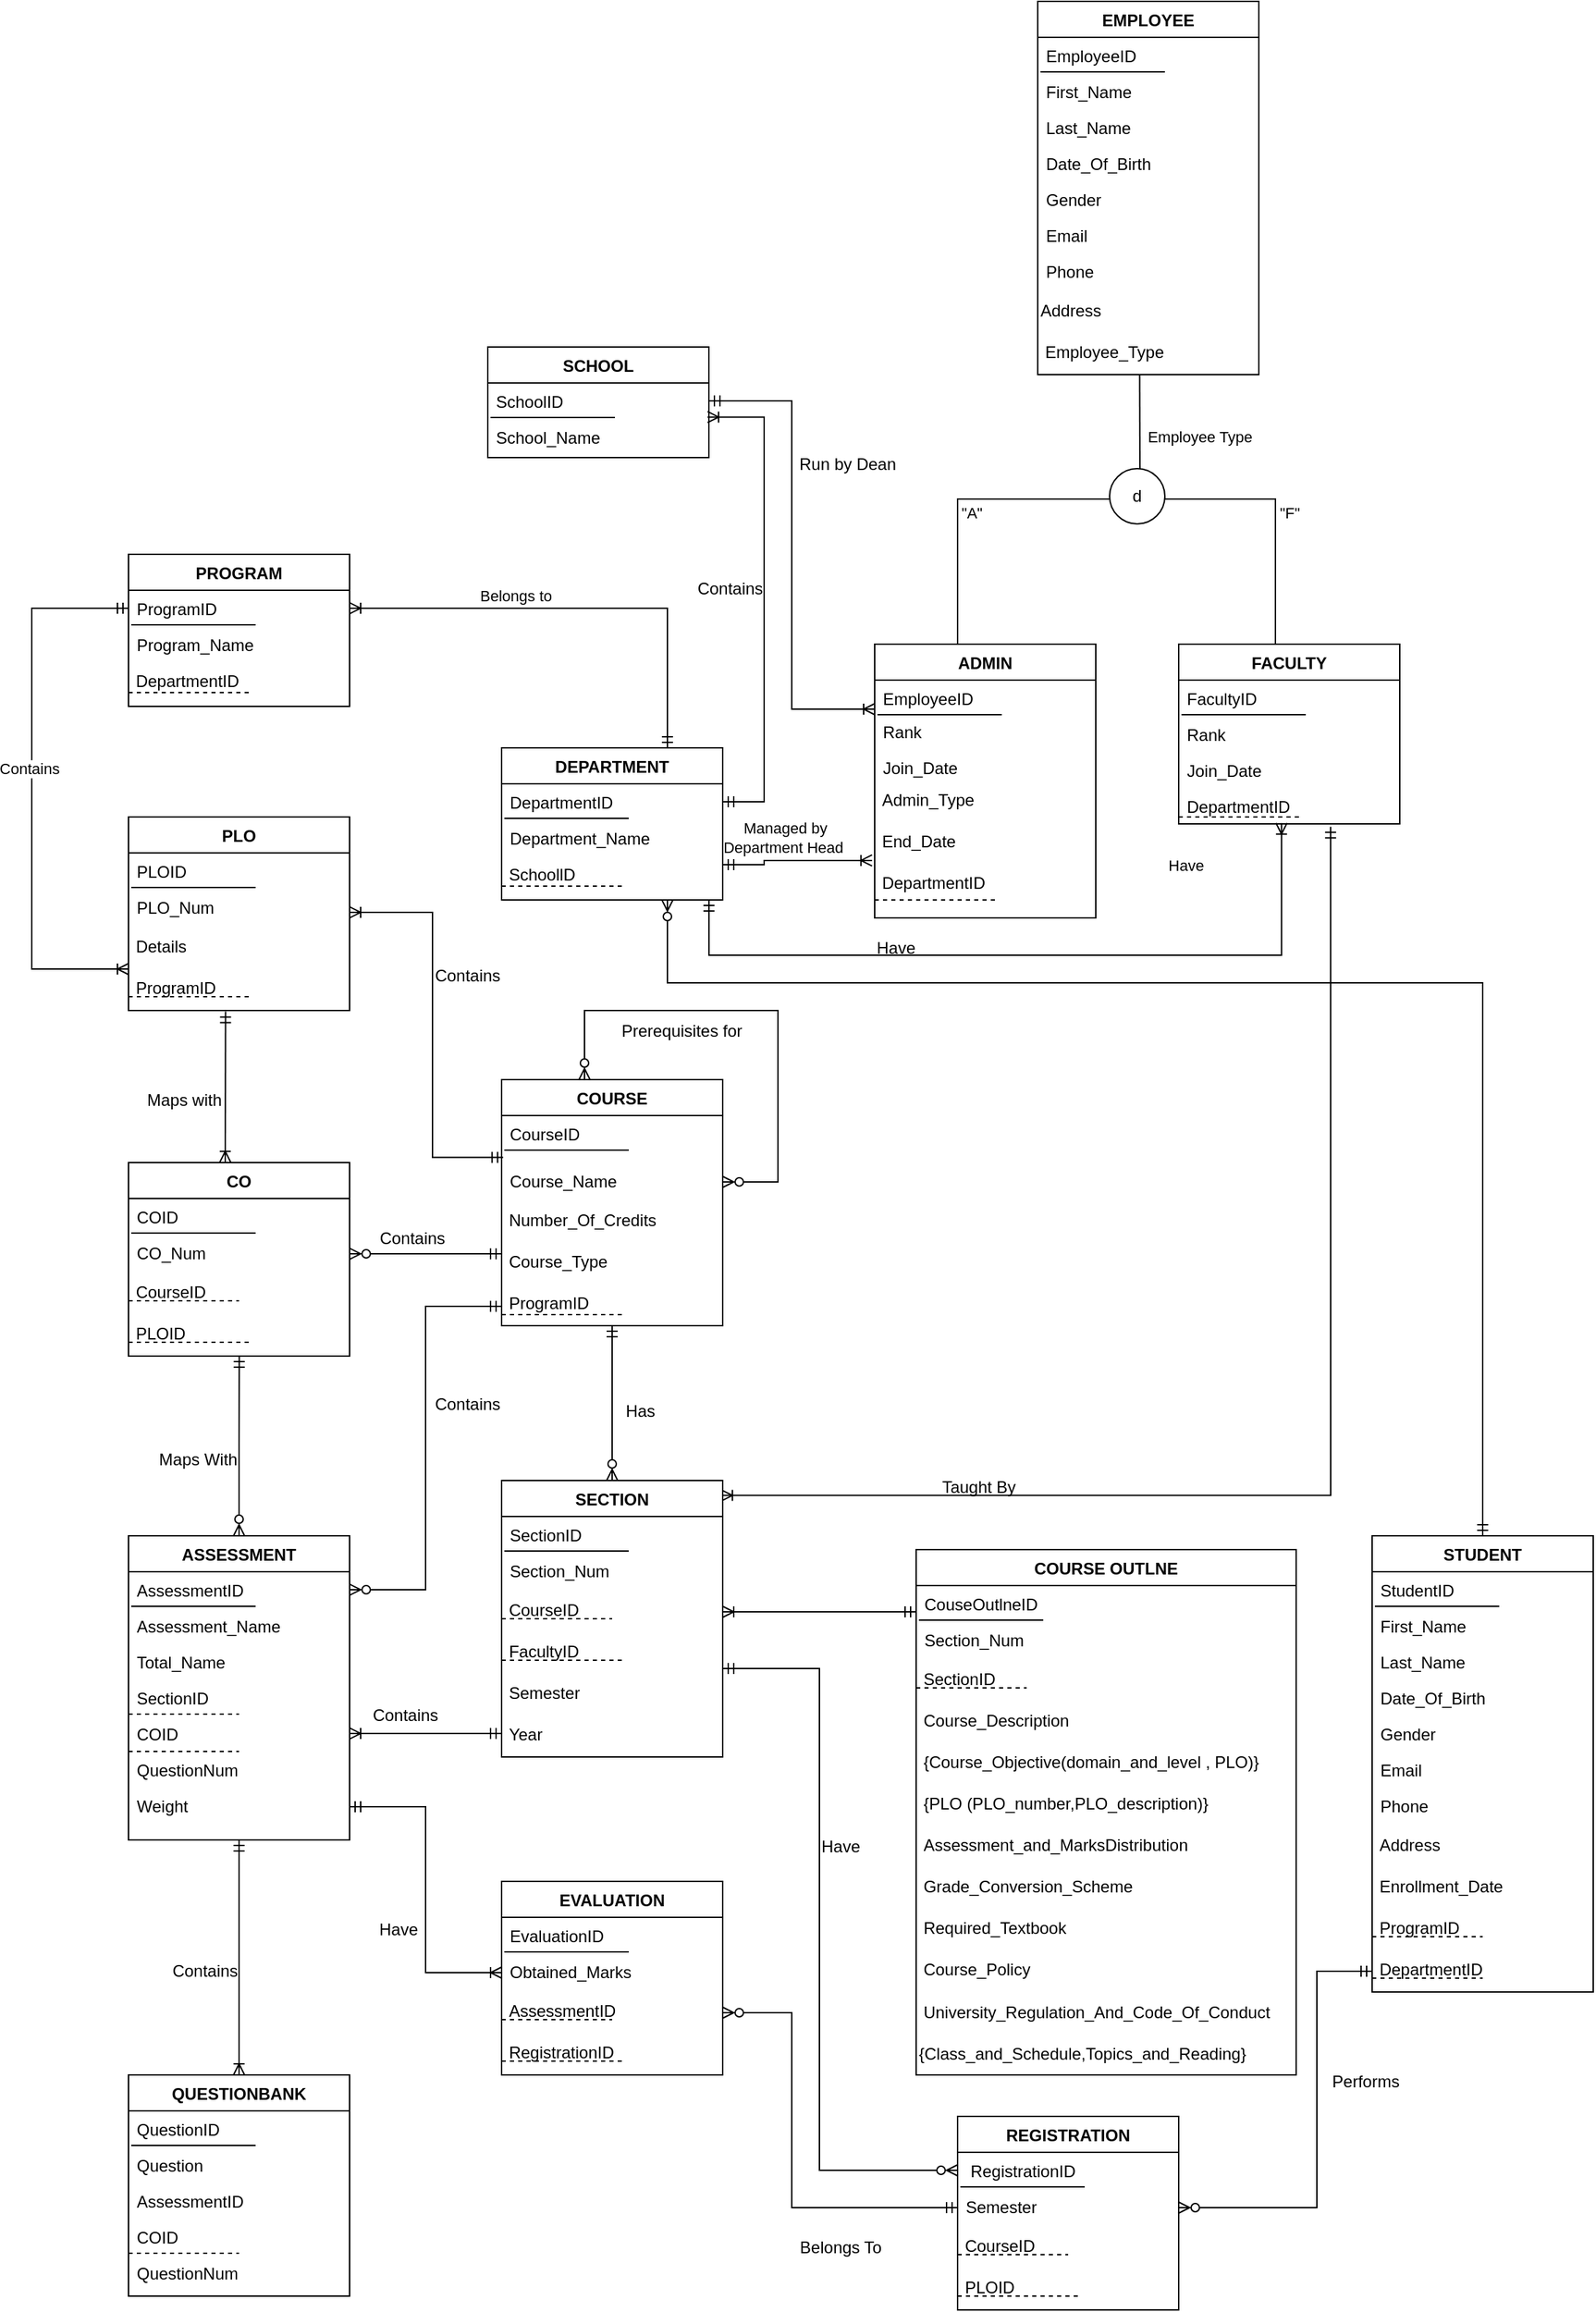 <mxfile version="20.6.0" type="github">
  <diagram id="2zHvBWxBgFCYUnNaGsA4" name="Page-1">
    <mxGraphModel dx="2309" dy="733" grid="1" gridSize="10" guides="1" tooltips="1" connect="1" arrows="1" fold="1" page="1" pageScale="1" pageWidth="850" pageHeight="1100" math="0" shadow="0">
      <root>
        <mxCell id="0" />
        <mxCell id="1" parent="0" />
        <mxCell id="8piM8ojpYTOPc1nWlogf-1" value="EMPLOYEE" style="swimlane;fontStyle=1;align=center;verticalAlign=top;childLayout=stackLayout;horizontal=1;startSize=26;horizontalStack=0;resizeParent=1;resizeLast=0;collapsible=1;marginBottom=0;rounded=0;shadow=0;strokeWidth=1;" parent="1" vertex="1">
          <mxGeometry x="508" y="120" width="160" height="270" as="geometry">
            <mxRectangle x="550" y="140" width="160" height="26" as="alternateBounds" />
          </mxGeometry>
        </mxCell>
        <mxCell id="8piM8ojpYTOPc1nWlogf-2" value="EmployeeID" style="text;align=left;verticalAlign=top;spacingLeft=4;spacingRight=4;overflow=hidden;rotatable=0;points=[[0,0.5],[1,0.5]];portConstraint=eastwest;" parent="8piM8ojpYTOPc1nWlogf-1" vertex="1">
          <mxGeometry y="26" width="160" height="26" as="geometry" />
        </mxCell>
        <mxCell id="8piM8ojpYTOPc1nWlogf-3" value="" style="endArrow=none;html=1;rounded=0;" parent="8piM8ojpYTOPc1nWlogf-1" edge="1">
          <mxGeometry width="50" height="50" relative="1" as="geometry">
            <mxPoint x="2" y="51" as="sourcePoint" />
            <mxPoint x="92" y="51" as="targetPoint" />
          </mxGeometry>
        </mxCell>
        <mxCell id="8piM8ojpYTOPc1nWlogf-4" value="First_Name" style="text;align=left;verticalAlign=top;spacingLeft=4;spacingRight=4;overflow=hidden;rotatable=0;points=[[0,0.5],[1,0.5]];portConstraint=eastwest;rounded=0;shadow=0;html=0;" parent="8piM8ojpYTOPc1nWlogf-1" vertex="1">
          <mxGeometry y="52" width="160" height="26" as="geometry" />
        </mxCell>
        <mxCell id="8piM8ojpYTOPc1nWlogf-5" value="Last_Name" style="text;align=left;verticalAlign=top;spacingLeft=4;spacingRight=4;overflow=hidden;rotatable=0;points=[[0,0.5],[1,0.5]];portConstraint=eastwest;rounded=0;shadow=0;html=0;" parent="8piM8ojpYTOPc1nWlogf-1" vertex="1">
          <mxGeometry y="78" width="160" height="26" as="geometry" />
        </mxCell>
        <mxCell id="8piM8ojpYTOPc1nWlogf-6" value="Date_Of_Birth" style="text;align=left;verticalAlign=top;spacingLeft=4;spacingRight=4;overflow=hidden;rotatable=0;points=[[0,0.5],[1,0.5]];portConstraint=eastwest;rounded=0;shadow=0;html=0;" parent="8piM8ojpYTOPc1nWlogf-1" vertex="1">
          <mxGeometry y="104" width="160" height="26" as="geometry" />
        </mxCell>
        <mxCell id="8piM8ojpYTOPc1nWlogf-7" value="Gender&#xa;" style="text;align=left;verticalAlign=top;spacingLeft=4;spacingRight=4;overflow=hidden;rotatable=0;points=[[0,0.5],[1,0.5]];portConstraint=eastwest;rounded=0;shadow=0;html=0;" parent="8piM8ojpYTOPc1nWlogf-1" vertex="1">
          <mxGeometry y="130" width="160" height="26" as="geometry" />
        </mxCell>
        <mxCell id="8piM8ojpYTOPc1nWlogf-8" value="Email" style="text;align=left;verticalAlign=top;spacingLeft=4;spacingRight=4;overflow=hidden;rotatable=0;points=[[0,0.5],[1,0.5]];portConstraint=eastwest;" parent="8piM8ojpYTOPc1nWlogf-1" vertex="1">
          <mxGeometry y="156" width="160" height="26" as="geometry" />
        </mxCell>
        <mxCell id="8piM8ojpYTOPc1nWlogf-9" value="Phone" style="text;align=left;verticalAlign=top;spacingLeft=4;spacingRight=4;overflow=hidden;rotatable=0;points=[[0,0.5],[1,0.5]];portConstraint=eastwest;" parent="8piM8ojpYTOPc1nWlogf-1" vertex="1">
          <mxGeometry y="182" width="160" height="28" as="geometry" />
        </mxCell>
        <mxCell id="8piM8ojpYTOPc1nWlogf-10" value="Address" style="text;html=1;align=left;verticalAlign=top;resizable=0;points=[];autosize=1;strokeColor=none;fillColor=none;" parent="8piM8ojpYTOPc1nWlogf-1" vertex="1">
          <mxGeometry y="210" width="160" height="30" as="geometry" />
        </mxCell>
        <mxCell id="8piM8ojpYTOPc1nWlogf-11" value="&amp;nbsp;Employee_Type" style="text;html=1;align=left;verticalAlign=top;resizable=0;points=[];autosize=1;strokeColor=none;fillColor=none;" parent="8piM8ojpYTOPc1nWlogf-1" vertex="1">
          <mxGeometry y="240" width="160" height="30" as="geometry" />
        </mxCell>
        <mxCell id="8piM8ojpYTOPc1nWlogf-12" value="" style="endArrow=none;html=1;rounded=0;entryX=0.461;entryY=0.994;entryDx=0;entryDy=0;entryPerimeter=0;" parent="1" target="8piM8ojpYTOPc1nWlogf-11" edge="1">
          <mxGeometry width="50" height="50" relative="1" as="geometry">
            <mxPoint x="582" y="470" as="sourcePoint" />
            <mxPoint x="630" y="410" as="targetPoint" />
          </mxGeometry>
        </mxCell>
        <mxCell id="8piM8ojpYTOPc1nWlogf-13" value="d" style="ellipse;whiteSpace=wrap;html=1;aspect=fixed;" parent="1" vertex="1">
          <mxGeometry x="560" y="458" width="40" height="40" as="geometry" />
        </mxCell>
        <mxCell id="8piM8ojpYTOPc1nWlogf-14" value="" style="endArrow=none;html=1;rounded=0;edgeStyle=orthogonalEdgeStyle;entryX=0;entryY=0.55;entryDx=0;entryDy=0;entryPerimeter=0;" parent="1" target="8piM8ojpYTOPc1nWlogf-13" edge="1">
          <mxGeometry width="50" height="50" relative="1" as="geometry">
            <mxPoint x="450" y="590" as="sourcePoint" />
            <mxPoint x="550" y="480" as="targetPoint" />
            <Array as="points">
              <mxPoint x="450" y="480" />
            </Array>
          </mxGeometry>
        </mxCell>
        <mxCell id="8piM8ojpYTOPc1nWlogf-15" value="ADMIN" style="swimlane;fontStyle=1;align=center;verticalAlign=top;childLayout=stackLayout;horizontal=1;startSize=26;horizontalStack=0;resizeParent=1;resizeLast=0;collapsible=1;marginBottom=0;rounded=0;shadow=0;strokeWidth=1;" parent="1" vertex="1">
          <mxGeometry x="390" y="585" width="160" height="198" as="geometry">
            <mxRectangle x="550" y="140" width="160" height="26" as="alternateBounds" />
          </mxGeometry>
        </mxCell>
        <mxCell id="8piM8ojpYTOPc1nWlogf-16" value="EmployeeID" style="text;align=left;verticalAlign=top;spacingLeft=4;spacingRight=4;overflow=hidden;rotatable=0;points=[[0,0.5],[1,0.5]];portConstraint=eastwest;" parent="8piM8ojpYTOPc1nWlogf-15" vertex="1">
          <mxGeometry y="26" width="160" height="24" as="geometry" />
        </mxCell>
        <mxCell id="8piM8ojpYTOPc1nWlogf-17" value="" style="endArrow=none;html=1;rounded=0;" parent="8piM8ojpYTOPc1nWlogf-15" edge="1">
          <mxGeometry width="50" height="50" relative="1" as="geometry">
            <mxPoint x="2" y="51" as="sourcePoint" />
            <mxPoint x="92" y="51" as="targetPoint" />
          </mxGeometry>
        </mxCell>
        <mxCell id="8piM8ojpYTOPc1nWlogf-18" value="Rank" style="text;align=left;verticalAlign=top;spacingLeft=4;spacingRight=4;overflow=hidden;rotatable=0;points=[[0,0.5],[1,0.5]];portConstraint=eastwest;rounded=0;shadow=0;html=0;" parent="8piM8ojpYTOPc1nWlogf-15" vertex="1">
          <mxGeometry y="50" width="160" height="26" as="geometry" />
        </mxCell>
        <mxCell id="8piM8ojpYTOPc1nWlogf-19" value="Join_Date " style="text;align=left;verticalAlign=top;spacingLeft=4;spacingRight=4;overflow=hidden;rotatable=0;points=[[0,0.5],[1,0.5]];portConstraint=eastwest;rounded=0;shadow=0;html=0;" parent="8piM8ojpYTOPc1nWlogf-15" vertex="1">
          <mxGeometry y="76" width="160" height="22" as="geometry" />
        </mxCell>
        <mxCell id="3x2JDEbz_K17HkqZdjFt-53" value="&amp;nbsp;Admin_Type" style="text;html=1;align=left;verticalAlign=middle;resizable=0;points=[];autosize=1;strokeColor=none;fillColor=none;" vertex="1" parent="8piM8ojpYTOPc1nWlogf-15">
          <mxGeometry y="98" width="160" height="30" as="geometry" />
        </mxCell>
        <mxCell id="3x2JDEbz_K17HkqZdjFt-55" value="&amp;nbsp;End_Date" style="text;html=1;align=left;verticalAlign=middle;resizable=0;points=[];autosize=1;strokeColor=none;fillColor=none;" vertex="1" parent="8piM8ojpYTOPc1nWlogf-15">
          <mxGeometry y="128" width="160" height="30" as="geometry" />
        </mxCell>
        <mxCell id="3x2JDEbz_K17HkqZdjFt-58" value="&amp;nbsp;DepartmentID" style="text;html=1;align=left;verticalAlign=middle;resizable=0;points=[];autosize=1;strokeColor=none;fillColor=none;" vertex="1" parent="8piM8ojpYTOPc1nWlogf-15">
          <mxGeometry y="158" width="160" height="30" as="geometry" />
        </mxCell>
        <mxCell id="3x2JDEbz_K17HkqZdjFt-62" value="" style="endArrow=none;html=1;rounded=0;dashed=1;" edge="1" parent="8piM8ojpYTOPc1nWlogf-15">
          <mxGeometry width="50" height="50" relative="1" as="geometry">
            <mxPoint y="185" as="sourcePoint" />
            <mxPoint x="90" y="185" as="targetPoint" />
          </mxGeometry>
        </mxCell>
        <mxCell id="8piM8ojpYTOPc1nWlogf-20" style="edgeStyle=elbowEdgeStyle;rounded=0;orthogonalLoop=1;jettySize=auto;html=1;startArrow=ERmandOne;startFill=0;endArrow=ERoneToMany;endFill=0;entryX=0.994;entryY=0.054;entryDx=0;entryDy=0;entryPerimeter=0;exitX=0.687;exitY=1.081;exitDx=0;exitDy=0;exitPerimeter=0;" parent="1" source="3x2JDEbz_K17HkqZdjFt-56" target="8piM8ojpYTOPc1nWlogf-90" edge="1">
          <mxGeometry relative="1" as="geometry">
            <mxPoint x="290" y="1220" as="targetPoint" />
            <mxPoint x="720" y="720" as="sourcePoint" />
            <Array as="points">
              <mxPoint x="720" y="1210" />
              <mxPoint x="720" y="1200" />
              <mxPoint x="680" y="850" />
              <mxPoint x="400" y="1310" />
              <mxPoint x="720" y="870" />
            </Array>
          </mxGeometry>
        </mxCell>
        <mxCell id="8piM8ojpYTOPc1nWlogf-21" value="FACULTY" style="swimlane;fontStyle=1;align=center;verticalAlign=top;childLayout=stackLayout;horizontal=1;startSize=26;horizontalStack=0;resizeParent=1;resizeLast=0;collapsible=1;marginBottom=0;rounded=0;shadow=0;strokeWidth=1;" parent="1" vertex="1">
          <mxGeometry x="610" y="585" width="160" height="130" as="geometry">
            <mxRectangle x="550" y="140" width="160" height="26" as="alternateBounds" />
          </mxGeometry>
        </mxCell>
        <mxCell id="8piM8ojpYTOPc1nWlogf-22" value="FacultyID" style="text;align=left;verticalAlign=top;spacingLeft=4;spacingRight=4;overflow=hidden;rotatable=0;points=[[0,0.5],[1,0.5]];portConstraint=eastwest;" parent="8piM8ojpYTOPc1nWlogf-21" vertex="1">
          <mxGeometry y="26" width="160" height="26" as="geometry" />
        </mxCell>
        <mxCell id="8piM8ojpYTOPc1nWlogf-23" value="" style="endArrow=none;html=1;rounded=0;" parent="8piM8ojpYTOPc1nWlogf-21" edge="1">
          <mxGeometry width="50" height="50" relative="1" as="geometry">
            <mxPoint x="2" y="51" as="sourcePoint" />
            <mxPoint x="92" y="51" as="targetPoint" />
          </mxGeometry>
        </mxCell>
        <mxCell id="8piM8ojpYTOPc1nWlogf-24" value="Rank" style="text;align=left;verticalAlign=top;spacingLeft=4;spacingRight=4;overflow=hidden;rotatable=0;points=[[0,0.5],[1,0.5]];portConstraint=eastwest;rounded=0;shadow=0;html=0;" parent="8piM8ojpYTOPc1nWlogf-21" vertex="1">
          <mxGeometry y="52" width="160" height="26" as="geometry" />
        </mxCell>
        <mxCell id="8piM8ojpYTOPc1nWlogf-25" value="Join_Date " style="text;align=left;verticalAlign=top;spacingLeft=4;spacingRight=4;overflow=hidden;rotatable=0;points=[[0,0.5],[1,0.5]];portConstraint=eastwest;rounded=0;shadow=0;html=0;" parent="8piM8ojpYTOPc1nWlogf-21" vertex="1">
          <mxGeometry y="78" width="160" height="26" as="geometry" />
        </mxCell>
        <mxCell id="3x2JDEbz_K17HkqZdjFt-56" value="DepartmentID" style="text;align=left;verticalAlign=top;spacingLeft=4;spacingRight=4;overflow=hidden;rotatable=0;points=[[0,0.5],[1,0.5]];portConstraint=eastwest;rounded=0;shadow=0;html=0;" vertex="1" parent="8piM8ojpYTOPc1nWlogf-21">
          <mxGeometry y="104" width="160" height="26" as="geometry" />
        </mxCell>
        <mxCell id="3x2JDEbz_K17HkqZdjFt-65" value="" style="endArrow=none;html=1;rounded=0;dashed=1;" edge="1" parent="8piM8ojpYTOPc1nWlogf-21">
          <mxGeometry width="50" height="50" relative="1" as="geometry">
            <mxPoint y="125" as="sourcePoint" />
            <mxPoint x="90" y="125" as="targetPoint" />
          </mxGeometry>
        </mxCell>
        <mxCell id="8piM8ojpYTOPc1nWlogf-26" value="" style="endArrow=none;html=1;rounded=0;edgeStyle=orthogonalEdgeStyle;entryX=1;entryY=0.5;entryDx=0;entryDy=0;" parent="1" target="8piM8ojpYTOPc1nWlogf-13" edge="1">
          <mxGeometry width="50" height="50" relative="1" as="geometry">
            <mxPoint x="680" y="585" as="sourcePoint" />
            <mxPoint x="790" y="475" as="targetPoint" />
            <Array as="points">
              <mxPoint x="680" y="480" />
              <mxPoint x="600" y="480" />
            </Array>
          </mxGeometry>
        </mxCell>
        <mxCell id="8piM8ojpYTOPc1nWlogf-27" value="SCHOOL" style="swimlane;fontStyle=1;align=center;verticalAlign=top;childLayout=stackLayout;horizontal=1;startSize=26;horizontalStack=0;resizeParent=1;resizeLast=0;collapsible=1;marginBottom=0;rounded=0;shadow=0;strokeWidth=1;" parent="1" vertex="1">
          <mxGeometry x="110" y="370" width="160" height="80" as="geometry">
            <mxRectangle x="550" y="140" width="160" height="26" as="alternateBounds" />
          </mxGeometry>
        </mxCell>
        <mxCell id="8piM8ojpYTOPc1nWlogf-28" value="SchoolID" style="text;align=left;verticalAlign=top;spacingLeft=4;spacingRight=4;overflow=hidden;rotatable=0;points=[[0,0.5],[1,0.5]];portConstraint=eastwest;" parent="8piM8ojpYTOPc1nWlogf-27" vertex="1">
          <mxGeometry y="26" width="160" height="26" as="geometry" />
        </mxCell>
        <mxCell id="8piM8ojpYTOPc1nWlogf-29" value="" style="endArrow=none;html=1;rounded=0;" parent="8piM8ojpYTOPc1nWlogf-27" edge="1">
          <mxGeometry width="50" height="50" relative="1" as="geometry">
            <mxPoint x="2" y="51" as="sourcePoint" />
            <mxPoint x="92" y="51" as="targetPoint" />
          </mxGeometry>
        </mxCell>
        <mxCell id="8piM8ojpYTOPc1nWlogf-30" value="School_Name" style="text;align=left;verticalAlign=top;spacingLeft=4;spacingRight=4;overflow=hidden;rotatable=0;points=[[0,0.5],[1,0.5]];portConstraint=eastwest;rounded=0;shadow=0;html=0;" parent="8piM8ojpYTOPc1nWlogf-27" vertex="1">
          <mxGeometry y="52" width="160" height="26" as="geometry" />
        </mxCell>
        <mxCell id="8piM8ojpYTOPc1nWlogf-31" value="" style="endArrow=ERoneToMany;html=1;rounded=0;edgeStyle=elbowEdgeStyle;exitX=1;exitY=0.5;exitDx=0;exitDy=0;startArrow=ERmandOne;startFill=0;endFill=0;" parent="1" source="8piM8ojpYTOPc1nWlogf-28" edge="1">
          <mxGeometry width="50" height="50" relative="1" as="geometry">
            <mxPoint x="390" y="470" as="sourcePoint" />
            <mxPoint x="390" y="632" as="targetPoint" />
          </mxGeometry>
        </mxCell>
        <mxCell id="8piM8ojpYTOPc1nWlogf-32" value="Run by Dean" style="text;html=1;align=center;verticalAlign=middle;resizable=0;points=[];autosize=1;strokeColor=none;fillColor=none;" parent="1" vertex="1">
          <mxGeometry x="325" y="440" width="90" height="30" as="geometry" />
        </mxCell>
        <mxCell id="8piM8ojpYTOPc1nWlogf-33" value="" style="edgeStyle=elbowEdgeStyle;rounded=0;orthogonalLoop=1;jettySize=auto;html=1;startArrow=ERzeroToMany;startFill=0;endArrow=ERmandOne;endFill=0;elbow=vertical;exitX=0.75;exitY=1;exitDx=0;exitDy=0;" parent="1" source="8piM8ojpYTOPc1nWlogf-34" target="8piM8ojpYTOPc1nWlogf-128" edge="1">
          <mxGeometry relative="1" as="geometry">
            <mxPoint x="210" y="800" as="sourcePoint" />
            <Array as="points">
              <mxPoint x="660" y="830" />
            </Array>
          </mxGeometry>
        </mxCell>
        <mxCell id="8piM8ojpYTOPc1nWlogf-34" value="DEPARTMENT" style="swimlane;fontStyle=1;align=center;verticalAlign=top;childLayout=stackLayout;horizontal=1;startSize=26;horizontalStack=0;resizeParent=1;resizeLast=0;collapsible=1;marginBottom=0;rounded=0;shadow=0;strokeWidth=1;" parent="1" vertex="1">
          <mxGeometry x="120" y="660" width="160" height="110" as="geometry">
            <mxRectangle x="550" y="140" width="160" height="26" as="alternateBounds" />
          </mxGeometry>
        </mxCell>
        <mxCell id="8piM8ojpYTOPc1nWlogf-35" value="DepartmentID" style="text;align=left;verticalAlign=top;spacingLeft=4;spacingRight=4;overflow=hidden;rotatable=0;points=[[0,0.5],[1,0.5]];portConstraint=eastwest;" parent="8piM8ojpYTOPc1nWlogf-34" vertex="1">
          <mxGeometry y="26" width="160" height="26" as="geometry" />
        </mxCell>
        <mxCell id="8piM8ojpYTOPc1nWlogf-36" value="" style="endArrow=none;html=1;rounded=0;" parent="8piM8ojpYTOPc1nWlogf-34" edge="1">
          <mxGeometry width="50" height="50" relative="1" as="geometry">
            <mxPoint x="2" y="51" as="sourcePoint" />
            <mxPoint x="92" y="51" as="targetPoint" />
          </mxGeometry>
        </mxCell>
        <mxCell id="8piM8ojpYTOPc1nWlogf-37" value="Department_Name" style="text;align=left;verticalAlign=top;spacingLeft=4;spacingRight=4;overflow=hidden;rotatable=0;points=[[0,0.5],[1,0.5]];portConstraint=eastwest;rounded=0;shadow=0;html=0;" parent="8piM8ojpYTOPc1nWlogf-34" vertex="1">
          <mxGeometry y="52" width="160" height="26" as="geometry" />
        </mxCell>
        <mxCell id="8piM8ojpYTOPc1nWlogf-38" value="&amp;nbsp;SchoollD" style="text;html=1;align=left;verticalAlign=top;resizable=0;points=[];autosize=1;strokeColor=none;fillColor=none;" parent="8piM8ojpYTOPc1nWlogf-34" vertex="1">
          <mxGeometry y="78" width="160" height="30" as="geometry" />
        </mxCell>
        <mxCell id="8piM8ojpYTOPc1nWlogf-39" value="" style="endArrow=none;dashed=1;html=1;rounded=0;" parent="8piM8ojpYTOPc1nWlogf-34" edge="1">
          <mxGeometry width="50" height="50" relative="1" as="geometry">
            <mxPoint y="100" as="sourcePoint" />
            <mxPoint x="90" y="100" as="targetPoint" />
            <Array as="points" />
          </mxGeometry>
        </mxCell>
        <mxCell id="8piM8ojpYTOPc1nWlogf-40" value="" style="endArrow=ERoneToMany;html=1;rounded=0;edgeStyle=elbowEdgeStyle;entryX=0.994;entryY=0.951;entryDx=0;entryDy=0;entryPerimeter=0;exitX=1;exitY=0.5;exitDx=0;exitDy=0;startArrow=ERmandOne;startFill=0;endFill=0;" parent="1" source="8piM8ojpYTOPc1nWlogf-35" target="8piM8ojpYTOPc1nWlogf-28" edge="1">
          <mxGeometry width="50" height="50" relative="1" as="geometry">
            <mxPoint x="330" y="680" as="sourcePoint" />
            <mxPoint x="290" y="430" as="targetPoint" />
            <Array as="points">
              <mxPoint x="310" y="560" />
            </Array>
          </mxGeometry>
        </mxCell>
        <mxCell id="8piM8ojpYTOPc1nWlogf-41" value="Contains" style="text;html=1;align=center;verticalAlign=middle;resizable=0;points=[];autosize=1;strokeColor=none;fillColor=none;" parent="1" vertex="1">
          <mxGeometry x="250" y="530" width="70" height="30" as="geometry" />
        </mxCell>
        <mxCell id="8piM8ojpYTOPc1nWlogf-42" value="" style="endArrow=ERoneToMany;html=1;rounded=0;edgeStyle=elbowEdgeStyle;startArrow=ERmandOne;startFill=0;endFill=0;entryX=-0.012;entryY=0.949;entryDx=0;entryDy=0;entryPerimeter=0;" parent="1" target="3x2JDEbz_K17HkqZdjFt-55" edge="1">
          <mxGeometry width="50" height="50" relative="1" as="geometry">
            <mxPoint x="280" y="744.5" as="sourcePoint" />
            <mxPoint x="370" y="744.5" as="targetPoint" />
            <Array as="points">
              <mxPoint x="310" y="704.5" />
              <mxPoint x="374" y="704.5" />
              <mxPoint x="400" y="694.5" />
              <mxPoint x="400" y="714.5" />
              <mxPoint x="410" y="833.77" />
            </Array>
          </mxGeometry>
        </mxCell>
        <mxCell id="8piM8ojpYTOPc1nWlogf-43" value="Managed by &lt;br style=&quot;font-size: 11px;&quot;&gt;Department Head&amp;nbsp;" style="text;html=1;align=center;verticalAlign=middle;resizable=0;points=[];autosize=1;strokeColor=none;fillColor=none;fontSize=11;" parent="1" vertex="1">
          <mxGeometry x="270" y="705" width="110" height="40" as="geometry" />
        </mxCell>
        <mxCell id="8piM8ojpYTOPc1nWlogf-44" value="" style="endArrow=ERoneToMany;html=1;rounded=0;edgeStyle=orthogonalEdgeStyle;startArrow=ERmandOne;startFill=0;endFill=0;entryX=0.465;entryY=0.976;entryDx=0;entryDy=0;entryPerimeter=0;elbow=vertical;exitX=0.938;exitY=1.067;exitDx=0;exitDy=0;exitPerimeter=0;" parent="1" source="8piM8ojpYTOPc1nWlogf-38" edge="1" target="3x2JDEbz_K17HkqZdjFt-56">
          <mxGeometry width="50" height="50" relative="1" as="geometry">
            <mxPoint x="270" y="800" as="sourcePoint" />
            <mxPoint x="680" y="720" as="targetPoint" />
            <Array as="points">
              <mxPoint x="270" y="810" />
              <mxPoint x="684" y="810" />
            </Array>
          </mxGeometry>
        </mxCell>
        <mxCell id="8piM8ojpYTOPc1nWlogf-45" value="Have" style="text;html=1;align=center;verticalAlign=middle;resizable=0;points=[];autosize=1;strokeColor=none;fillColor=none;fontSize=11;" parent="1" vertex="1">
          <mxGeometry x="590" y="730" width="50" height="30" as="geometry" />
        </mxCell>
        <mxCell id="8piM8ojpYTOPc1nWlogf-46" value="PROGRAM" style="swimlane;fontStyle=1;align=center;verticalAlign=top;childLayout=stackLayout;horizontal=1;startSize=26;horizontalStack=0;resizeParent=1;resizeLast=0;collapsible=1;marginBottom=0;rounded=0;shadow=0;strokeWidth=1;" parent="1" vertex="1">
          <mxGeometry x="-150" y="520" width="160" height="110" as="geometry">
            <mxRectangle x="550" y="140" width="160" height="26" as="alternateBounds" />
          </mxGeometry>
        </mxCell>
        <mxCell id="8piM8ojpYTOPc1nWlogf-47" value="ProgramID" style="text;align=left;verticalAlign=top;spacingLeft=4;spacingRight=4;overflow=hidden;rotatable=0;points=[[0,0.5],[1,0.5]];portConstraint=eastwest;" parent="8piM8ojpYTOPc1nWlogf-46" vertex="1">
          <mxGeometry y="26" width="160" height="26" as="geometry" />
        </mxCell>
        <mxCell id="8piM8ojpYTOPc1nWlogf-48" value="" style="endArrow=none;html=1;rounded=0;" parent="8piM8ojpYTOPc1nWlogf-46" edge="1">
          <mxGeometry width="50" height="50" relative="1" as="geometry">
            <mxPoint x="2" y="51" as="sourcePoint" />
            <mxPoint x="92" y="51" as="targetPoint" />
          </mxGeometry>
        </mxCell>
        <mxCell id="8piM8ojpYTOPc1nWlogf-49" value="Program_Name" style="text;align=left;verticalAlign=top;spacingLeft=4;spacingRight=4;overflow=hidden;rotatable=0;points=[[0,0.5],[1,0.5]];portConstraint=eastwest;rounded=0;shadow=0;html=0;" parent="8piM8ojpYTOPc1nWlogf-46" vertex="1">
          <mxGeometry y="52" width="160" height="26" as="geometry" />
        </mxCell>
        <mxCell id="8piM8ojpYTOPc1nWlogf-50" value="&amp;nbsp;DepartmentID" style="text;html=1;align=left;verticalAlign=top;resizable=0;points=[];autosize=1;strokeColor=none;fillColor=none;" parent="8piM8ojpYTOPc1nWlogf-46" vertex="1">
          <mxGeometry y="78" width="160" height="30" as="geometry" />
        </mxCell>
        <mxCell id="8piM8ojpYTOPc1nWlogf-51" value="" style="endArrow=none;dashed=1;html=1;rounded=0;" parent="8piM8ojpYTOPc1nWlogf-46" edge="1">
          <mxGeometry width="50" height="50" relative="1" as="geometry">
            <mxPoint y="100" as="sourcePoint" />
            <mxPoint x="90" y="100" as="targetPoint" />
            <Array as="points" />
          </mxGeometry>
        </mxCell>
        <mxCell id="8piM8ojpYTOPc1nWlogf-52" value="" style="endArrow=ERoneToMany;html=1;rounded=0;edgeStyle=elbowEdgeStyle;startArrow=ERmandOne;startFill=0;endFill=0;entryX=1;entryY=0.5;entryDx=0;entryDy=0;exitX=0.75;exitY=0;exitDx=0;exitDy=0;" parent="1" source="8piM8ojpYTOPc1nWlogf-34" target="8piM8ojpYTOPc1nWlogf-47" edge="1">
          <mxGeometry width="50" height="50" relative="1" as="geometry">
            <mxPoint x="240" y="620" as="sourcePoint" />
            <mxPoint x="240" y="541" as="targetPoint" />
            <Array as="points">
              <mxPoint x="240" y="570" />
              <mxPoint x="270" y="592" />
              <mxPoint x="270" y="612" />
              <mxPoint x="280" y="731.27" />
            </Array>
          </mxGeometry>
        </mxCell>
        <mxCell id="8piM8ojpYTOPc1nWlogf-53" value="Belongs to" style="text;html=1;align=center;verticalAlign=middle;resizable=0;points=[];autosize=1;strokeColor=none;fillColor=none;fontSize=11;" parent="1" vertex="1">
          <mxGeometry x="90" y="535" width="80" height="30" as="geometry" />
        </mxCell>
        <mxCell id="8piM8ojpYTOPc1nWlogf-54" value="Employee Type" style="text;html=1;align=center;verticalAlign=middle;resizable=0;points=[];autosize=1;strokeColor=none;fillColor=none;fontSize=11;" parent="1" vertex="1">
          <mxGeometry x="575" y="420" width="100" height="30" as="geometry" />
        </mxCell>
        <mxCell id="8piM8ojpYTOPc1nWlogf-55" value="&quot;A&quot;" style="text;html=1;align=center;verticalAlign=middle;resizable=0;points=[];autosize=1;strokeColor=none;fillColor=none;fontSize=11;" parent="1" vertex="1">
          <mxGeometry x="440" y="475" width="40" height="30" as="geometry" />
        </mxCell>
        <mxCell id="8piM8ojpYTOPc1nWlogf-56" value="&quot;F&quot;" style="text;html=1;align=center;verticalAlign=middle;resizable=0;points=[];autosize=1;strokeColor=none;fillColor=none;fontSize=11;" parent="1" vertex="1">
          <mxGeometry x="670" y="475" width="40" height="30" as="geometry" />
        </mxCell>
        <mxCell id="8piM8ojpYTOPc1nWlogf-57" value="PLO" style="swimlane;fontStyle=1;align=center;verticalAlign=top;childLayout=stackLayout;horizontal=1;startSize=26;horizontalStack=0;resizeParent=1;resizeLast=0;collapsible=1;marginBottom=0;rounded=0;shadow=0;strokeWidth=1;" parent="1" vertex="1">
          <mxGeometry x="-150" y="710" width="160" height="140" as="geometry">
            <mxRectangle x="550" y="140" width="160" height="26" as="alternateBounds" />
          </mxGeometry>
        </mxCell>
        <mxCell id="8piM8ojpYTOPc1nWlogf-58" value="PLOID" style="text;align=left;verticalAlign=top;spacingLeft=4;spacingRight=4;overflow=hidden;rotatable=0;points=[[0,0.5],[1,0.5]];portConstraint=eastwest;" parent="8piM8ojpYTOPc1nWlogf-57" vertex="1">
          <mxGeometry y="26" width="160" height="26" as="geometry" />
        </mxCell>
        <mxCell id="8piM8ojpYTOPc1nWlogf-59" value="" style="endArrow=none;html=1;rounded=0;" parent="8piM8ojpYTOPc1nWlogf-57" edge="1">
          <mxGeometry width="50" height="50" relative="1" as="geometry">
            <mxPoint x="2" y="51" as="sourcePoint" />
            <mxPoint x="92" y="51" as="targetPoint" />
          </mxGeometry>
        </mxCell>
        <mxCell id="8piM8ojpYTOPc1nWlogf-60" value="PLO_Num" style="text;align=left;verticalAlign=top;spacingLeft=4;spacingRight=4;overflow=hidden;rotatable=0;points=[[0,0.5],[1,0.5]];portConstraint=eastwest;rounded=0;shadow=0;html=0;" parent="8piM8ojpYTOPc1nWlogf-57" vertex="1">
          <mxGeometry y="52" width="160" height="28" as="geometry" />
        </mxCell>
        <mxCell id="8piM8ojpYTOPc1nWlogf-61" value="&amp;nbsp;Details" style="text;html=1;align=left;verticalAlign=top;resizable=0;points=[];autosize=1;strokeColor=none;fillColor=none;" parent="8piM8ojpYTOPc1nWlogf-57" vertex="1">
          <mxGeometry y="80" width="160" height="30" as="geometry" />
        </mxCell>
        <mxCell id="8piM8ojpYTOPc1nWlogf-62" value="&amp;nbsp;ProgramID" style="text;html=1;align=left;verticalAlign=top;resizable=0;points=[];autosize=1;strokeColor=none;fillColor=none;" parent="8piM8ojpYTOPc1nWlogf-57" vertex="1">
          <mxGeometry y="110" width="160" height="30" as="geometry" />
        </mxCell>
        <mxCell id="8piM8ojpYTOPc1nWlogf-63" value="" style="endArrow=none;dashed=1;html=1;rounded=0;" parent="8piM8ojpYTOPc1nWlogf-57" edge="1">
          <mxGeometry width="50" height="50" relative="1" as="geometry">
            <mxPoint y="130" as="sourcePoint" />
            <mxPoint x="90" y="130" as="targetPoint" />
            <Array as="points">
              <mxPoint x="50" y="130" />
            </Array>
          </mxGeometry>
        </mxCell>
        <mxCell id="8piM8ojpYTOPc1nWlogf-64" value="" style="endArrow=ERoneToMany;html=1;rounded=0;edgeStyle=elbowEdgeStyle;exitX=0;exitY=0.5;exitDx=0;exitDy=0;startArrow=ERmandOne;startFill=0;endFill=0;" parent="1" source="8piM8ojpYTOPc1nWlogf-47" edge="1">
          <mxGeometry width="50" height="50" relative="1" as="geometry">
            <mxPoint x="-310" y="585" as="sourcePoint" />
            <mxPoint x="-150" y="820" as="targetPoint" />
            <Array as="points">
              <mxPoint x="-220" y="660" />
            </Array>
          </mxGeometry>
        </mxCell>
        <mxCell id="8piM8ojpYTOPc1nWlogf-65" value="Contains" style="edgeLabel;html=1;align=center;verticalAlign=middle;resizable=0;points=[];fontSize=11;" parent="8piM8ojpYTOPc1nWlogf-64" vertex="1" connectable="0">
          <mxGeometry x="-0.076" y="-2" relative="1" as="geometry">
            <mxPoint as="offset" />
          </mxGeometry>
        </mxCell>
        <mxCell id="8piM8ojpYTOPc1nWlogf-66" value="CO" style="swimlane;fontStyle=1;align=center;verticalAlign=top;childLayout=stackLayout;horizontal=1;startSize=26;horizontalStack=0;resizeParent=1;resizeLast=0;collapsible=1;marginBottom=0;rounded=0;shadow=0;strokeWidth=1;" parent="1" vertex="1">
          <mxGeometry x="-150" y="960" width="160" height="140" as="geometry">
            <mxRectangle x="550" y="140" width="160" height="26" as="alternateBounds" />
          </mxGeometry>
        </mxCell>
        <mxCell id="8piM8ojpYTOPc1nWlogf-67" value="COID" style="text;align=left;verticalAlign=top;spacingLeft=4;spacingRight=4;overflow=hidden;rotatable=0;points=[[0,0.5],[1,0.5]];portConstraint=eastwest;" parent="8piM8ojpYTOPc1nWlogf-66" vertex="1">
          <mxGeometry y="26" width="160" height="26" as="geometry" />
        </mxCell>
        <mxCell id="8piM8ojpYTOPc1nWlogf-68" value="" style="endArrow=none;html=1;rounded=0;" parent="8piM8ojpYTOPc1nWlogf-66" edge="1">
          <mxGeometry width="50" height="50" relative="1" as="geometry">
            <mxPoint x="2" y="51" as="sourcePoint" />
            <mxPoint x="92" y="51" as="targetPoint" />
          </mxGeometry>
        </mxCell>
        <mxCell id="8piM8ojpYTOPc1nWlogf-69" value="CO_Num" style="text;align=left;verticalAlign=top;spacingLeft=4;spacingRight=4;overflow=hidden;rotatable=0;points=[[0,0.5],[1,0.5]];portConstraint=eastwest;rounded=0;shadow=0;html=0;" parent="8piM8ojpYTOPc1nWlogf-66" vertex="1">
          <mxGeometry y="52" width="160" height="28" as="geometry" />
        </mxCell>
        <mxCell id="8piM8ojpYTOPc1nWlogf-70" value="&amp;nbsp;CourseID" style="text;html=1;align=left;verticalAlign=top;resizable=0;points=[];autosize=1;strokeColor=none;fillColor=none;" parent="8piM8ojpYTOPc1nWlogf-66" vertex="1">
          <mxGeometry y="80" width="160" height="30" as="geometry" />
        </mxCell>
        <mxCell id="8piM8ojpYTOPc1nWlogf-71" value="" style="endArrow=none;dashed=1;html=1;rounded=0;fontSize=12;" parent="8piM8ojpYTOPc1nWlogf-66" edge="1">
          <mxGeometry width="50" height="50" relative="1" as="geometry">
            <mxPoint y="100" as="sourcePoint" />
            <mxPoint x="80" y="100" as="targetPoint" />
          </mxGeometry>
        </mxCell>
        <mxCell id="8piM8ojpYTOPc1nWlogf-72" value="&amp;nbsp;PLOID" style="text;html=1;align=left;verticalAlign=top;resizable=0;points=[];autosize=1;strokeColor=none;fillColor=none;" parent="8piM8ojpYTOPc1nWlogf-66" vertex="1">
          <mxGeometry y="110" width="160" height="30" as="geometry" />
        </mxCell>
        <mxCell id="8piM8ojpYTOPc1nWlogf-73" value="" style="endArrow=none;dashed=1;html=1;rounded=0;" parent="8piM8ojpYTOPc1nWlogf-66" edge="1">
          <mxGeometry width="50" height="50" relative="1" as="geometry">
            <mxPoint y="130" as="sourcePoint" />
            <mxPoint x="90" y="130" as="targetPoint" />
            <Array as="points">
              <mxPoint x="50" y="130" />
            </Array>
          </mxGeometry>
        </mxCell>
        <mxCell id="8piM8ojpYTOPc1nWlogf-74" value="" style="endArrow=ERoneToMany;html=1;rounded=0;edgeStyle=elbowEdgeStyle;startArrow=ERmandOne;startFill=0;endFill=0;exitX=0.439;exitY=1.024;exitDx=0;exitDy=0;exitPerimeter=0;entryX=0.439;entryY=-0.001;entryDx=0;entryDy=0;entryPerimeter=0;" parent="1" source="8piM8ojpYTOPc1nWlogf-62" target="8piM8ojpYTOPc1nWlogf-66" edge="1">
          <mxGeometry width="50" height="50" relative="1" as="geometry">
            <mxPoint x="-80" y="870" as="sourcePoint" />
            <mxPoint x="-80" y="940" as="targetPoint" />
            <Array as="points">
              <mxPoint x="-80" y="910" />
              <mxPoint x="30.0" y="911" />
              <mxPoint x="60.0" y="901" />
              <mxPoint x="60.0" y="921" />
              <mxPoint x="70.0" y="1040.27" />
            </Array>
          </mxGeometry>
        </mxCell>
        <mxCell id="8piM8ojpYTOPc1nWlogf-75" value="Maps with" style="text;html=1;align=center;verticalAlign=middle;resizable=0;points=[];autosize=1;strokeColor=none;fillColor=none;fontSize=12;" parent="1" vertex="1">
          <mxGeometry x="-150" y="900" width="80" height="30" as="geometry" />
        </mxCell>
        <mxCell id="8piM8ojpYTOPc1nWlogf-76" value="COURSE" style="swimlane;fontStyle=1;align=center;verticalAlign=top;childLayout=stackLayout;horizontal=1;startSize=26;horizontalStack=0;resizeParent=1;resizeLast=0;collapsible=1;marginBottom=0;rounded=0;shadow=0;strokeWidth=1;" parent="1" vertex="1">
          <mxGeometry x="120" y="900" width="160" height="178" as="geometry">
            <mxRectangle x="550" y="140" width="160" height="26" as="alternateBounds" />
          </mxGeometry>
        </mxCell>
        <mxCell id="8piM8ojpYTOPc1nWlogf-77" value="CourseID" style="text;align=left;verticalAlign=top;spacingLeft=4;spacingRight=4;overflow=hidden;rotatable=0;points=[[0,0.5],[1,0.5]];portConstraint=eastwest;" parent="8piM8ojpYTOPc1nWlogf-76" vertex="1">
          <mxGeometry y="26" width="160" height="34" as="geometry" />
        </mxCell>
        <mxCell id="8piM8ojpYTOPc1nWlogf-78" value="" style="endArrow=none;html=1;rounded=0;" parent="8piM8ojpYTOPc1nWlogf-76" edge="1">
          <mxGeometry width="50" height="50" relative="1" as="geometry">
            <mxPoint x="2" y="51" as="sourcePoint" />
            <mxPoint x="92" y="51" as="targetPoint" />
          </mxGeometry>
        </mxCell>
        <mxCell id="8piM8ojpYTOPc1nWlogf-79" value="Course_Name" style="text;align=left;verticalAlign=top;spacingLeft=4;spacingRight=4;overflow=hidden;rotatable=0;points=[[0,0.5],[1,0.5]];portConstraint=eastwest;rounded=0;shadow=0;html=0;" parent="8piM8ojpYTOPc1nWlogf-76" vertex="1">
          <mxGeometry y="60" width="160" height="28" as="geometry" />
        </mxCell>
        <mxCell id="8piM8ojpYTOPc1nWlogf-80" value="&amp;nbsp;Number_Of_Credits" style="text;html=1;align=left;verticalAlign=top;resizable=0;points=[];autosize=1;strokeColor=none;fillColor=none;" parent="8piM8ojpYTOPc1nWlogf-76" vertex="1">
          <mxGeometry y="88" width="160" height="30" as="geometry" />
        </mxCell>
        <mxCell id="8piM8ojpYTOPc1nWlogf-81" value="&amp;nbsp;Course_Type" style="text;html=1;align=left;verticalAlign=top;resizable=0;points=[];autosize=1;strokeColor=none;fillColor=none;" parent="8piM8ojpYTOPc1nWlogf-76" vertex="1">
          <mxGeometry y="118" width="160" height="30" as="geometry" />
        </mxCell>
        <mxCell id="8piM8ojpYTOPc1nWlogf-82" value="&amp;nbsp;ProgramID" style="text;html=1;align=left;verticalAlign=top;resizable=0;points=[];autosize=1;strokeColor=none;fillColor=none;" parent="8piM8ojpYTOPc1nWlogf-76" vertex="1">
          <mxGeometry y="148" width="160" height="30" as="geometry" />
        </mxCell>
        <mxCell id="8piM8ojpYTOPc1nWlogf-83" value="" style="endArrow=none;dashed=1;html=1;rounded=0;" parent="8piM8ojpYTOPc1nWlogf-76" edge="1">
          <mxGeometry width="50" height="50" relative="1" as="geometry">
            <mxPoint y="170" as="sourcePoint" />
            <mxPoint x="90" y="170" as="targetPoint" />
            <Array as="points">
              <mxPoint x="50" y="170" />
            </Array>
          </mxGeometry>
        </mxCell>
        <mxCell id="8piM8ojpYTOPc1nWlogf-84" value="" style="endArrow=ERzeroToMany;html=1;rounded=0;edgeStyle=orthogonalEdgeStyle;exitX=1;exitY=0.5;exitDx=0;exitDy=0;startArrow=ERzeroToMany;startFill=0;endFill=0;" parent="8piM8ojpYTOPc1nWlogf-76" source="8piM8ojpYTOPc1nWlogf-79" edge="1">
          <mxGeometry width="50" height="50" relative="1" as="geometry">
            <mxPoint x="230" y="80" as="sourcePoint" />
            <mxPoint x="60" as="targetPoint" />
            <Array as="points">
              <mxPoint x="200" y="74" />
              <mxPoint x="200" y="-50" />
              <mxPoint x="60" y="-50" />
            </Array>
          </mxGeometry>
        </mxCell>
        <mxCell id="8piM8ojpYTOPc1nWlogf-85" value="Prerequisites for" style="text;html=1;align=center;verticalAlign=middle;resizable=0;points=[];autosize=1;strokeColor=none;fillColor=none;" parent="1" vertex="1">
          <mxGeometry x="195" y="850" width="110" height="30" as="geometry" />
        </mxCell>
        <mxCell id="8piM8ojpYTOPc1nWlogf-86" value="" style="endArrow=ERoneToMany;html=1;rounded=0;edgeStyle=elbowEdgeStyle;startArrow=ERmandOne;startFill=0;endFill=0;exitX=0.007;exitY=0.888;exitDx=0;exitDy=0;exitPerimeter=0;" parent="1" source="8piM8ojpYTOPc1nWlogf-77" edge="1">
          <mxGeometry width="50" height="50" relative="1" as="geometry">
            <mxPoint x="90" y="990" as="sourcePoint" />
            <mxPoint x="10" y="779" as="targetPoint" />
            <Array as="points">
              <mxPoint x="70" y="950" />
              <mxPoint x="70" y="900" />
              <mxPoint x="260" y="812" />
              <mxPoint x="260" y="832" />
              <mxPoint x="270" y="951.27" />
            </Array>
          </mxGeometry>
        </mxCell>
        <mxCell id="8piM8ojpYTOPc1nWlogf-87" value="Contains" style="text;html=1;align=center;verticalAlign=middle;resizable=0;points=[];autosize=1;strokeColor=none;fillColor=none;" parent="1" vertex="1">
          <mxGeometry x="60" y="810" width="70" height="30" as="geometry" />
        </mxCell>
        <mxCell id="8piM8ojpYTOPc1nWlogf-88" value="" style="edgeStyle=orthogonalEdgeStyle;rounded=0;orthogonalLoop=1;jettySize=auto;html=1;startArrow=ERzeroToMany;startFill=0;endArrow=ERmandOne;endFill=0;" parent="1" source="8piM8ojpYTOPc1nWlogf-69" target="8piM8ojpYTOPc1nWlogf-81" edge="1">
          <mxGeometry relative="1" as="geometry">
            <Array as="points">
              <mxPoint x="120" y="1040" />
              <mxPoint x="120" y="1040" />
            </Array>
          </mxGeometry>
        </mxCell>
        <mxCell id="8piM8ojpYTOPc1nWlogf-89" value="" style="edgeStyle=orthogonalEdgeStyle;rounded=0;orthogonalLoop=1;jettySize=auto;html=1;startArrow=ERzeroToMany;startFill=0;endArrow=ERmandOne;endFill=0;" parent="1" source="8piM8ojpYTOPc1nWlogf-90" target="8piM8ojpYTOPc1nWlogf-82" edge="1">
          <mxGeometry relative="1" as="geometry" />
        </mxCell>
        <mxCell id="8piM8ojpYTOPc1nWlogf-90" value="SECTION" style="swimlane;fontStyle=1;align=center;verticalAlign=top;childLayout=stackLayout;horizontal=1;startSize=26;horizontalStack=0;resizeParent=1;resizeLast=0;collapsible=1;marginBottom=0;rounded=0;shadow=0;strokeWidth=1;" parent="1" vertex="1">
          <mxGeometry x="120" y="1190" width="160" height="200" as="geometry">
            <mxRectangle x="550" y="140" width="160" height="26" as="alternateBounds" />
          </mxGeometry>
        </mxCell>
        <mxCell id="8piM8ojpYTOPc1nWlogf-91" value="SectionID" style="text;align=left;verticalAlign=top;spacingLeft=4;spacingRight=4;overflow=hidden;rotatable=0;points=[[0,0.5],[1,0.5]];portConstraint=eastwest;" parent="8piM8ojpYTOPc1nWlogf-90" vertex="1">
          <mxGeometry y="26" width="160" height="26" as="geometry" />
        </mxCell>
        <mxCell id="8piM8ojpYTOPc1nWlogf-92" value="" style="endArrow=none;html=1;rounded=0;" parent="8piM8ojpYTOPc1nWlogf-90" edge="1">
          <mxGeometry width="50" height="50" relative="1" as="geometry">
            <mxPoint x="2" y="51" as="sourcePoint" />
            <mxPoint x="92" y="51" as="targetPoint" />
          </mxGeometry>
        </mxCell>
        <mxCell id="8piM8ojpYTOPc1nWlogf-93" value="Section_Num" style="text;align=left;verticalAlign=top;spacingLeft=4;spacingRight=4;overflow=hidden;rotatable=0;points=[[0,0.5],[1,0.5]];portConstraint=eastwest;rounded=0;shadow=0;html=0;" parent="8piM8ojpYTOPc1nWlogf-90" vertex="1">
          <mxGeometry y="52" width="160" height="28" as="geometry" />
        </mxCell>
        <mxCell id="8piM8ojpYTOPc1nWlogf-94" value="&amp;nbsp;CourseID" style="text;html=1;align=left;verticalAlign=top;resizable=0;points=[];autosize=1;strokeColor=none;fillColor=none;" parent="8piM8ojpYTOPc1nWlogf-90" vertex="1">
          <mxGeometry y="80" width="160" height="30" as="geometry" />
        </mxCell>
        <mxCell id="8piM8ojpYTOPc1nWlogf-95" value="" style="endArrow=none;dashed=1;html=1;rounded=0;fontSize=12;" parent="8piM8ojpYTOPc1nWlogf-90" edge="1">
          <mxGeometry width="50" height="50" relative="1" as="geometry">
            <mxPoint y="100" as="sourcePoint" />
            <mxPoint x="80" y="100" as="targetPoint" />
          </mxGeometry>
        </mxCell>
        <mxCell id="8piM8ojpYTOPc1nWlogf-96" value="&amp;nbsp;FacultyID" style="text;html=1;align=left;verticalAlign=top;resizable=0;points=[];autosize=1;strokeColor=none;fillColor=none;" parent="8piM8ojpYTOPc1nWlogf-90" vertex="1">
          <mxGeometry y="110" width="160" height="30" as="geometry" />
        </mxCell>
        <mxCell id="8piM8ojpYTOPc1nWlogf-97" value="&amp;nbsp;Semester" style="text;html=1;align=left;verticalAlign=top;resizable=0;points=[];autosize=1;strokeColor=none;fillColor=none;" parent="8piM8ojpYTOPc1nWlogf-90" vertex="1">
          <mxGeometry y="140" width="160" height="30" as="geometry" />
        </mxCell>
        <mxCell id="8piM8ojpYTOPc1nWlogf-98" value="&amp;nbsp;Year" style="text;html=1;align=left;verticalAlign=top;resizable=0;points=[];autosize=1;strokeColor=none;fillColor=none;" parent="8piM8ojpYTOPc1nWlogf-90" vertex="1">
          <mxGeometry y="170" width="160" height="30" as="geometry" />
        </mxCell>
        <mxCell id="8piM8ojpYTOPc1nWlogf-99" value="" style="endArrow=none;dashed=1;html=1;rounded=0;" parent="8piM8ojpYTOPc1nWlogf-90" edge="1">
          <mxGeometry width="50" height="50" relative="1" as="geometry">
            <mxPoint y="130" as="sourcePoint" />
            <mxPoint x="90" y="130" as="targetPoint" />
            <Array as="points">
              <mxPoint x="50" y="130" />
            </Array>
          </mxGeometry>
        </mxCell>
        <mxCell id="8piM8ojpYTOPc1nWlogf-100" value="Has" style="text;html=1;align=center;verticalAlign=middle;resizable=0;points=[];autosize=1;strokeColor=none;fillColor=none;" parent="1" vertex="1">
          <mxGeometry x="200" y="1125" width="40" height="30" as="geometry" />
        </mxCell>
        <mxCell id="3x2JDEbz_K17HkqZdjFt-30" value="" style="edgeStyle=orthogonalEdgeStyle;rounded=0;orthogonalLoop=1;jettySize=auto;html=1;startArrow=ERmandOne;startFill=0;endArrow=ERoneToMany;endFill=0;entryX=0.5;entryY=0;entryDx=0;entryDy=0;" edge="1" parent="1" source="8piM8ojpYTOPc1nWlogf-101" target="3x2JDEbz_K17HkqZdjFt-19">
          <mxGeometry relative="1" as="geometry" />
        </mxCell>
        <mxCell id="8piM8ojpYTOPc1nWlogf-101" value="ASSESSMENT" style="swimlane;fontStyle=1;align=center;verticalAlign=top;childLayout=stackLayout;horizontal=1;startSize=26;horizontalStack=0;resizeParent=1;resizeLast=0;collapsible=1;marginBottom=0;rounded=0;shadow=0;strokeWidth=1;" parent="1" vertex="1">
          <mxGeometry x="-150" y="1230" width="160" height="220" as="geometry">
            <mxRectangle x="550" y="140" width="160" height="26" as="alternateBounds" />
          </mxGeometry>
        </mxCell>
        <mxCell id="8piM8ojpYTOPc1nWlogf-102" value="AssessmentID" style="text;align=left;verticalAlign=top;spacingLeft=4;spacingRight=4;overflow=hidden;rotatable=0;points=[[0,0.5],[1,0.5]];portConstraint=eastwest;" parent="8piM8ojpYTOPc1nWlogf-101" vertex="1">
          <mxGeometry y="26" width="160" height="26" as="geometry" />
        </mxCell>
        <mxCell id="8piM8ojpYTOPc1nWlogf-103" value="" style="endArrow=none;html=1;rounded=0;" parent="8piM8ojpYTOPc1nWlogf-101" edge="1">
          <mxGeometry width="50" height="50" relative="1" as="geometry">
            <mxPoint x="2" y="51" as="sourcePoint" />
            <mxPoint x="92" y="51" as="targetPoint" />
          </mxGeometry>
        </mxCell>
        <mxCell id="8piM8ojpYTOPc1nWlogf-104" value="Assessment_Name" style="text;align=left;verticalAlign=top;spacingLeft=4;spacingRight=4;overflow=hidden;rotatable=0;points=[[0,0.5],[1,0.5]];portConstraint=eastwest;rounded=0;shadow=0;html=0;" parent="8piM8ojpYTOPc1nWlogf-101" vertex="1">
          <mxGeometry y="52" width="160" height="26" as="geometry" />
        </mxCell>
        <mxCell id="8piM8ojpYTOPc1nWlogf-105" value="Total_Name" style="text;align=left;verticalAlign=top;spacingLeft=4;spacingRight=4;overflow=hidden;rotatable=0;points=[[0,0.5],[1,0.5]];portConstraint=eastwest;rounded=0;shadow=0;html=0;" parent="8piM8ojpYTOPc1nWlogf-101" vertex="1">
          <mxGeometry y="78" width="160" height="26" as="geometry" />
        </mxCell>
        <mxCell id="8piM8ojpYTOPc1nWlogf-106" value="SectionID" style="text;align=left;verticalAlign=top;spacingLeft=4;spacingRight=4;overflow=hidden;rotatable=0;points=[[0,0.5],[1,0.5]];portConstraint=eastwest;rounded=0;shadow=0;html=0;" parent="8piM8ojpYTOPc1nWlogf-101" vertex="1">
          <mxGeometry y="104" width="160" height="26" as="geometry" />
        </mxCell>
        <mxCell id="8piM8ojpYTOPc1nWlogf-107" value="" style="endArrow=none;dashed=1;html=1;rounded=0;fontSize=12;" parent="8piM8ojpYTOPc1nWlogf-101" edge="1">
          <mxGeometry width="50" height="50" relative="1" as="geometry">
            <mxPoint y="129" as="sourcePoint" />
            <mxPoint x="80" y="129" as="targetPoint" />
          </mxGeometry>
        </mxCell>
        <mxCell id="8piM8ojpYTOPc1nWlogf-108" value="COID" style="text;align=left;verticalAlign=top;spacingLeft=4;spacingRight=4;overflow=hidden;rotatable=0;points=[[0,0.5],[1,0.5]];portConstraint=eastwest;rounded=0;shadow=0;html=0;" parent="8piM8ojpYTOPc1nWlogf-101" vertex="1">
          <mxGeometry y="130" width="160" height="26" as="geometry" />
        </mxCell>
        <mxCell id="8piM8ojpYTOPc1nWlogf-109" value="" style="endArrow=none;dashed=1;html=1;rounded=0;fontSize=12;" parent="8piM8ojpYTOPc1nWlogf-101" edge="1">
          <mxGeometry width="50" height="50" relative="1" as="geometry">
            <mxPoint y="156" as="sourcePoint" />
            <mxPoint x="80" y="156" as="targetPoint" />
          </mxGeometry>
        </mxCell>
        <mxCell id="8piM8ojpYTOPc1nWlogf-110" value="QuestionNum" style="text;align=left;verticalAlign=top;spacingLeft=4;spacingRight=4;overflow=hidden;rotatable=0;points=[[0,0.5],[1,0.5]];portConstraint=eastwest;" parent="8piM8ojpYTOPc1nWlogf-101" vertex="1">
          <mxGeometry y="156" width="160" height="26" as="geometry" />
        </mxCell>
        <mxCell id="8piM8ojpYTOPc1nWlogf-111" value="Weight" style="text;align=left;verticalAlign=top;spacingLeft=4;spacingRight=4;overflow=hidden;rotatable=0;points=[[0,0.5],[1,0.5]];portConstraint=eastwest;" parent="8piM8ojpYTOPc1nWlogf-101" vertex="1">
          <mxGeometry y="182" width="160" height="28" as="geometry" />
        </mxCell>
        <mxCell id="8piM8ojpYTOPc1nWlogf-112" value="" style="edgeStyle=orthogonalEdgeStyle;rounded=0;orthogonalLoop=1;jettySize=auto;html=1;startArrow=ERzeroToMany;startFill=0;endArrow=ERmandOne;endFill=0;entryX=0.501;entryY=1;entryDx=0;entryDy=0;entryPerimeter=0;exitX=0.5;exitY=0;exitDx=0;exitDy=0;" parent="1" source="8piM8ojpYTOPc1nWlogf-101" target="8piM8ojpYTOPc1nWlogf-72" edge="1">
          <mxGeometry relative="1" as="geometry">
            <mxPoint x="-100" y="1180" as="sourcePoint" />
            <mxPoint x="10" y="1180" as="targetPoint" />
            <Array as="points" />
          </mxGeometry>
        </mxCell>
        <mxCell id="8piM8ojpYTOPc1nWlogf-113" value="Maps With" style="text;html=1;align=center;verticalAlign=middle;resizable=0;points=[];autosize=1;strokeColor=none;fillColor=none;" parent="1" vertex="1">
          <mxGeometry x="-140" y="1160" width="80" height="30" as="geometry" />
        </mxCell>
        <mxCell id="8piM8ojpYTOPc1nWlogf-114" value="" style="edgeStyle=elbowEdgeStyle;rounded=0;orthogonalLoop=1;jettySize=auto;html=1;startArrow=ERzeroToMany;startFill=0;endArrow=ERmandOne;endFill=0;" parent="1" source="8piM8ojpYTOPc1nWlogf-102" edge="1">
          <mxGeometry relative="1" as="geometry">
            <mxPoint x="120" y="1064" as="targetPoint" />
          </mxGeometry>
        </mxCell>
        <mxCell id="8piM8ojpYTOPc1nWlogf-115" value="Contains" style="text;html=1;align=center;verticalAlign=middle;resizable=0;points=[];autosize=1;strokeColor=none;fillColor=none;" parent="1" vertex="1">
          <mxGeometry x="20" y="1000" width="70" height="30" as="geometry" />
        </mxCell>
        <mxCell id="8piM8ojpYTOPc1nWlogf-116" value="Contains" style="text;html=1;align=center;verticalAlign=middle;resizable=0;points=[];autosize=1;strokeColor=none;fillColor=none;" parent="1" vertex="1">
          <mxGeometry x="60" y="1120" width="70" height="30" as="geometry" />
        </mxCell>
        <mxCell id="8piM8ojpYTOPc1nWlogf-117" value="EVALUATION" style="swimlane;fontStyle=1;align=center;verticalAlign=top;childLayout=stackLayout;horizontal=1;startSize=26;horizontalStack=0;resizeParent=1;resizeLast=0;collapsible=1;marginBottom=0;rounded=0;shadow=0;strokeWidth=1;" parent="1" vertex="1">
          <mxGeometry x="120" y="1480" width="160" height="140" as="geometry">
            <mxRectangle x="550" y="140" width="160" height="26" as="alternateBounds" />
          </mxGeometry>
        </mxCell>
        <mxCell id="8piM8ojpYTOPc1nWlogf-118" value="EvaluationID" style="text;align=left;verticalAlign=top;spacingLeft=4;spacingRight=4;overflow=hidden;rotatable=0;points=[[0,0.5],[1,0.5]];portConstraint=eastwest;" parent="8piM8ojpYTOPc1nWlogf-117" vertex="1">
          <mxGeometry y="26" width="160" height="26" as="geometry" />
        </mxCell>
        <mxCell id="8piM8ojpYTOPc1nWlogf-119" value="" style="endArrow=none;html=1;rounded=0;" parent="8piM8ojpYTOPc1nWlogf-117" edge="1">
          <mxGeometry width="50" height="50" relative="1" as="geometry">
            <mxPoint x="2" y="51" as="sourcePoint" />
            <mxPoint x="92" y="51" as="targetPoint" />
          </mxGeometry>
        </mxCell>
        <mxCell id="8piM8ojpYTOPc1nWlogf-120" value="Obtained_Marks" style="text;align=left;verticalAlign=top;spacingLeft=4;spacingRight=4;overflow=hidden;rotatable=0;points=[[0,0.5],[1,0.5]];portConstraint=eastwest;rounded=0;shadow=0;html=0;" parent="8piM8ojpYTOPc1nWlogf-117" vertex="1">
          <mxGeometry y="52" width="160" height="28" as="geometry" />
        </mxCell>
        <mxCell id="8piM8ojpYTOPc1nWlogf-121" value="&amp;nbsp;AssessmentID" style="text;html=1;align=left;verticalAlign=top;resizable=0;points=[];autosize=1;strokeColor=none;fillColor=none;" parent="8piM8ojpYTOPc1nWlogf-117" vertex="1">
          <mxGeometry y="80" width="160" height="30" as="geometry" />
        </mxCell>
        <mxCell id="8piM8ojpYTOPc1nWlogf-122" value="" style="endArrow=none;dashed=1;html=1;rounded=0;fontSize=12;" parent="8piM8ojpYTOPc1nWlogf-117" edge="1">
          <mxGeometry width="50" height="50" relative="1" as="geometry">
            <mxPoint y="100" as="sourcePoint" />
            <mxPoint x="80" y="100" as="targetPoint" />
          </mxGeometry>
        </mxCell>
        <mxCell id="8piM8ojpYTOPc1nWlogf-123" value="&amp;nbsp;RegistrationID" style="text;html=1;align=left;verticalAlign=top;resizable=0;points=[];autosize=1;strokeColor=none;fillColor=none;" parent="8piM8ojpYTOPc1nWlogf-117" vertex="1">
          <mxGeometry y="110" width="160" height="30" as="geometry" />
        </mxCell>
        <mxCell id="8piM8ojpYTOPc1nWlogf-124" value="" style="endArrow=none;dashed=1;html=1;rounded=0;" parent="8piM8ojpYTOPc1nWlogf-117" edge="1">
          <mxGeometry width="50" height="50" relative="1" as="geometry">
            <mxPoint y="130" as="sourcePoint" />
            <mxPoint x="90" y="130" as="targetPoint" />
            <Array as="points">
              <mxPoint x="50" y="130" />
            </Array>
          </mxGeometry>
        </mxCell>
        <mxCell id="8piM8ojpYTOPc1nWlogf-125" value="" style="edgeStyle=elbowEdgeStyle;rounded=0;orthogonalLoop=1;jettySize=auto;html=1;startArrow=ERmandOne;startFill=0;endArrow=ERoneToMany;endFill=0;entryX=0;entryY=0.5;entryDx=0;entryDy=0;" parent="1" source="8piM8ojpYTOPc1nWlogf-111" target="8piM8ojpYTOPc1nWlogf-120" edge="1">
          <mxGeometry relative="1" as="geometry" />
        </mxCell>
        <mxCell id="8piM8ojpYTOPc1nWlogf-126" value="Have" style="text;html=1;align=center;verticalAlign=middle;resizable=0;points=[];autosize=1;strokeColor=none;fillColor=none;" parent="1" vertex="1">
          <mxGeometry x="20" y="1500" width="50" height="30" as="geometry" />
        </mxCell>
        <mxCell id="8piM8ojpYTOPc1nWlogf-127" value="Taught By" style="text;html=1;align=center;verticalAlign=middle;resizable=0;points=[];autosize=1;strokeColor=none;fillColor=none;" parent="1" vertex="1">
          <mxGeometry x="425" y="1180" width="80" height="30" as="geometry" />
        </mxCell>
        <mxCell id="8piM8ojpYTOPc1nWlogf-128" value="STUDENT" style="swimlane;fontStyle=1;align=center;verticalAlign=top;childLayout=stackLayout;horizontal=1;startSize=26;horizontalStack=0;resizeParent=1;resizeLast=0;collapsible=1;marginBottom=0;rounded=0;shadow=0;strokeWidth=1;" parent="1" vertex="1">
          <mxGeometry x="750" y="1230" width="160" height="330" as="geometry">
            <mxRectangle x="550" y="140" width="160" height="26" as="alternateBounds" />
          </mxGeometry>
        </mxCell>
        <mxCell id="8piM8ojpYTOPc1nWlogf-129" value="StudentID" style="text;align=left;verticalAlign=top;spacingLeft=4;spacingRight=4;overflow=hidden;rotatable=0;points=[[0,0.5],[1,0.5]];portConstraint=eastwest;" parent="8piM8ojpYTOPc1nWlogf-128" vertex="1">
          <mxGeometry y="26" width="160" height="26" as="geometry" />
        </mxCell>
        <mxCell id="8piM8ojpYTOPc1nWlogf-130" value="" style="endArrow=none;html=1;rounded=0;" parent="8piM8ojpYTOPc1nWlogf-128" edge="1">
          <mxGeometry width="50" height="50" relative="1" as="geometry">
            <mxPoint x="2" y="51" as="sourcePoint" />
            <mxPoint x="92" y="51" as="targetPoint" />
          </mxGeometry>
        </mxCell>
        <mxCell id="8piM8ojpYTOPc1nWlogf-131" value="First_Name" style="text;align=left;verticalAlign=top;spacingLeft=4;spacingRight=4;overflow=hidden;rotatable=0;points=[[0,0.5],[1,0.5]];portConstraint=eastwest;rounded=0;shadow=0;html=0;" parent="8piM8ojpYTOPc1nWlogf-128" vertex="1">
          <mxGeometry y="52" width="160" height="26" as="geometry" />
        </mxCell>
        <mxCell id="8piM8ojpYTOPc1nWlogf-132" value="Last_Name" style="text;align=left;verticalAlign=top;spacingLeft=4;spacingRight=4;overflow=hidden;rotatable=0;points=[[0,0.5],[1,0.5]];portConstraint=eastwest;rounded=0;shadow=0;html=0;" parent="8piM8ojpYTOPc1nWlogf-128" vertex="1">
          <mxGeometry y="78" width="160" height="26" as="geometry" />
        </mxCell>
        <mxCell id="8piM8ojpYTOPc1nWlogf-133" value="Date_Of_Birth" style="text;align=left;verticalAlign=top;spacingLeft=4;spacingRight=4;overflow=hidden;rotatable=0;points=[[0,0.5],[1,0.5]];portConstraint=eastwest;rounded=0;shadow=0;html=0;" parent="8piM8ojpYTOPc1nWlogf-128" vertex="1">
          <mxGeometry y="104" width="160" height="26" as="geometry" />
        </mxCell>
        <mxCell id="8piM8ojpYTOPc1nWlogf-134" value="Gender&#xa;" style="text;align=left;verticalAlign=top;spacingLeft=4;spacingRight=4;overflow=hidden;rotatable=0;points=[[0,0.5],[1,0.5]];portConstraint=eastwest;rounded=0;shadow=0;html=0;" parent="8piM8ojpYTOPc1nWlogf-128" vertex="1">
          <mxGeometry y="130" width="160" height="26" as="geometry" />
        </mxCell>
        <mxCell id="8piM8ojpYTOPc1nWlogf-135" value="Email" style="text;align=left;verticalAlign=top;spacingLeft=4;spacingRight=4;overflow=hidden;rotatable=0;points=[[0,0.5],[1,0.5]];portConstraint=eastwest;" parent="8piM8ojpYTOPc1nWlogf-128" vertex="1">
          <mxGeometry y="156" width="160" height="26" as="geometry" />
        </mxCell>
        <mxCell id="8piM8ojpYTOPc1nWlogf-136" value="Phone" style="text;align=left;verticalAlign=top;spacingLeft=4;spacingRight=4;overflow=hidden;rotatable=0;points=[[0,0.5],[1,0.5]];portConstraint=eastwest;" parent="8piM8ojpYTOPc1nWlogf-128" vertex="1">
          <mxGeometry y="182" width="160" height="28" as="geometry" />
        </mxCell>
        <mxCell id="8piM8ojpYTOPc1nWlogf-137" value="&amp;nbsp;Address" style="text;html=1;align=left;verticalAlign=top;resizable=0;points=[];autosize=1;strokeColor=none;fillColor=none;" parent="8piM8ojpYTOPc1nWlogf-128" vertex="1">
          <mxGeometry y="210" width="160" height="30" as="geometry" />
        </mxCell>
        <mxCell id="8piM8ojpYTOPc1nWlogf-138" value="&amp;nbsp;Enrollment_Date" style="text;html=1;align=left;verticalAlign=top;resizable=0;points=[];autosize=1;strokeColor=none;fillColor=none;" parent="8piM8ojpYTOPc1nWlogf-128" vertex="1">
          <mxGeometry y="240" width="160" height="30" as="geometry" />
        </mxCell>
        <mxCell id="8piM8ojpYTOPc1nWlogf-139" value="&amp;nbsp;ProgramID" style="text;html=1;align=left;verticalAlign=top;resizable=0;points=[];autosize=1;strokeColor=none;fillColor=none;" parent="8piM8ojpYTOPc1nWlogf-128" vertex="1">
          <mxGeometry y="270" width="160" height="30" as="geometry" />
        </mxCell>
        <mxCell id="8piM8ojpYTOPc1nWlogf-140" value="" style="endArrow=none;dashed=1;html=1;rounded=0;fontSize=12;" parent="8piM8ojpYTOPc1nWlogf-128" edge="1">
          <mxGeometry width="50" height="50" relative="1" as="geometry">
            <mxPoint y="290" as="sourcePoint" />
            <mxPoint x="80" y="290" as="targetPoint" />
          </mxGeometry>
        </mxCell>
        <mxCell id="8piM8ojpYTOPc1nWlogf-141" value="&amp;nbsp;DepartmentID" style="text;html=1;align=left;verticalAlign=top;resizable=0;points=[];autosize=1;strokeColor=none;fillColor=none;" parent="8piM8ojpYTOPc1nWlogf-128" vertex="1">
          <mxGeometry y="300" width="160" height="30" as="geometry" />
        </mxCell>
        <mxCell id="8piM8ojpYTOPc1nWlogf-142" value="" style="endArrow=none;dashed=1;html=1;rounded=0;fontSize=12;" parent="8piM8ojpYTOPc1nWlogf-128" edge="1">
          <mxGeometry width="50" height="50" relative="1" as="geometry">
            <mxPoint y="320" as="sourcePoint" />
            <mxPoint x="80" y="320" as="targetPoint" />
          </mxGeometry>
        </mxCell>
        <mxCell id="8piM8ojpYTOPc1nWlogf-143" value="REGISTRATION" style="swimlane;fontStyle=1;align=center;verticalAlign=top;childLayout=stackLayout;horizontal=1;startSize=26;horizontalStack=0;resizeParent=1;resizeLast=0;collapsible=1;marginBottom=0;rounded=0;shadow=0;strokeWidth=1;" parent="1" vertex="1">
          <mxGeometry x="450" y="1650" width="160" height="140" as="geometry">
            <mxRectangle x="550" y="140" width="160" height="26" as="alternateBounds" />
          </mxGeometry>
        </mxCell>
        <mxCell id="8piM8ojpYTOPc1nWlogf-144" value=" RegistrationID" style="text;align=left;verticalAlign=top;spacingLeft=4;spacingRight=4;overflow=hidden;rotatable=0;points=[[0,0.5],[1,0.5]];portConstraint=eastwest;" parent="8piM8ojpYTOPc1nWlogf-143" vertex="1">
          <mxGeometry y="26" width="160" height="26" as="geometry" />
        </mxCell>
        <mxCell id="8piM8ojpYTOPc1nWlogf-145" value="" style="endArrow=none;html=1;rounded=0;" parent="8piM8ojpYTOPc1nWlogf-143" edge="1">
          <mxGeometry width="50" height="50" relative="1" as="geometry">
            <mxPoint x="2" y="51" as="sourcePoint" />
            <mxPoint x="92" y="51" as="targetPoint" />
          </mxGeometry>
        </mxCell>
        <mxCell id="8piM8ojpYTOPc1nWlogf-146" value="Semester" style="text;align=left;verticalAlign=top;spacingLeft=4;spacingRight=4;overflow=hidden;rotatable=0;points=[[0,0.5],[1,0.5]];portConstraint=eastwest;rounded=0;shadow=0;html=0;" parent="8piM8ojpYTOPc1nWlogf-143" vertex="1">
          <mxGeometry y="52" width="160" height="28" as="geometry" />
        </mxCell>
        <mxCell id="8piM8ojpYTOPc1nWlogf-147" value="&amp;nbsp;CourseID" style="text;html=1;align=left;verticalAlign=top;resizable=0;points=[];autosize=1;strokeColor=none;fillColor=none;" parent="8piM8ojpYTOPc1nWlogf-143" vertex="1">
          <mxGeometry y="80" width="160" height="30" as="geometry" />
        </mxCell>
        <mxCell id="8piM8ojpYTOPc1nWlogf-148" value="" style="endArrow=none;dashed=1;html=1;rounded=0;fontSize=12;" parent="8piM8ojpYTOPc1nWlogf-143" edge="1">
          <mxGeometry width="50" height="50" relative="1" as="geometry">
            <mxPoint y="100" as="sourcePoint" />
            <mxPoint x="80" y="100" as="targetPoint" />
          </mxGeometry>
        </mxCell>
        <mxCell id="8piM8ojpYTOPc1nWlogf-149" value="&amp;nbsp;PLOID" style="text;html=1;align=left;verticalAlign=top;resizable=0;points=[];autosize=1;strokeColor=none;fillColor=none;" parent="8piM8ojpYTOPc1nWlogf-143" vertex="1">
          <mxGeometry y="110" width="160" height="30" as="geometry" />
        </mxCell>
        <mxCell id="8piM8ojpYTOPc1nWlogf-150" value="" style="endArrow=none;dashed=1;html=1;rounded=0;" parent="8piM8ojpYTOPc1nWlogf-143" edge="1">
          <mxGeometry width="50" height="50" relative="1" as="geometry">
            <mxPoint y="130" as="sourcePoint" />
            <mxPoint x="90" y="130" as="targetPoint" />
            <Array as="points">
              <mxPoint x="50" y="130" />
            </Array>
          </mxGeometry>
        </mxCell>
        <mxCell id="8piM8ojpYTOPc1nWlogf-151" value="" style="edgeStyle=elbowEdgeStyle;rounded=0;orthogonalLoop=1;jettySize=auto;html=1;startArrow=ERzeroToMany;startFill=0;endArrow=ERmandOne;endFill=0;" parent="1" source="8piM8ojpYTOPc1nWlogf-146" target="8piM8ojpYTOPc1nWlogf-141" edge="1">
          <mxGeometry relative="1" as="geometry">
            <Array as="points">
              <mxPoint x="710" y="1600" />
              <mxPoint x="690" y="1530" />
            </Array>
          </mxGeometry>
        </mxCell>
        <mxCell id="8piM8ojpYTOPc1nWlogf-152" value="Performs" style="text;html=1;align=center;verticalAlign=middle;resizable=0;points=[];autosize=1;strokeColor=none;fillColor=none;" parent="1" vertex="1">
          <mxGeometry x="710" y="1610" width="70" height="30" as="geometry" />
        </mxCell>
        <mxCell id="8piM8ojpYTOPc1nWlogf-153" value="" style="edgeStyle=elbowEdgeStyle;rounded=0;orthogonalLoop=1;jettySize=auto;html=1;startArrow=ERzeroToMany;startFill=0;endArrow=ERmandOne;endFill=0;" parent="1" source="8piM8ojpYTOPc1nWlogf-121" target="8piM8ojpYTOPc1nWlogf-146" edge="1">
          <mxGeometry relative="1" as="geometry">
            <Array as="points">
              <mxPoint x="330" y="1690" />
            </Array>
          </mxGeometry>
        </mxCell>
        <mxCell id="8piM8ojpYTOPc1nWlogf-154" value="Belongs To" style="text;html=1;align=center;verticalAlign=middle;resizable=0;points=[];autosize=1;strokeColor=none;fillColor=none;" parent="1" vertex="1">
          <mxGeometry x="325" y="1730" width="80" height="30" as="geometry" />
        </mxCell>
        <mxCell id="8piM8ojpYTOPc1nWlogf-155" value="" style="edgeStyle=elbowEdgeStyle;rounded=0;orthogonalLoop=1;jettySize=auto;html=1;startArrow=ERzeroToMany;startFill=0;endArrow=ERmandOne;endFill=0;" parent="1" source="8piM8ojpYTOPc1nWlogf-144" edge="1">
          <mxGeometry relative="1" as="geometry">
            <mxPoint x="280" y="1326" as="targetPoint" />
            <Array as="points">
              <mxPoint x="350" y="1510" />
            </Array>
          </mxGeometry>
        </mxCell>
        <mxCell id="8piM8ojpYTOPc1nWlogf-156" value="Have" style="text;html=1;align=center;verticalAlign=middle;resizable=0;points=[];autosize=1;strokeColor=none;fillColor=none;" parent="1" vertex="1">
          <mxGeometry x="340" y="1440" width="50" height="30" as="geometry" />
        </mxCell>
        <mxCell id="8piM8ojpYTOPc1nWlogf-157" value="Have" style="text;html=1;align=center;verticalAlign=middle;resizable=0;points=[];autosize=1;strokeColor=none;fillColor=none;" parent="1" vertex="1">
          <mxGeometry x="380" y="790" width="50" height="30" as="geometry" />
        </mxCell>
        <mxCell id="3x2JDEbz_K17HkqZdjFt-2" value="COURSE OUTLNE" style="swimlane;fontStyle=1;align=center;verticalAlign=top;childLayout=stackLayout;horizontal=1;startSize=26;horizontalStack=0;resizeParent=1;resizeLast=0;collapsible=1;marginBottom=0;rounded=0;shadow=0;strokeWidth=1;" vertex="1" parent="1">
          <mxGeometry x="420" y="1240" width="275" height="380" as="geometry">
            <mxRectangle x="550" y="140" width="160" height="26" as="alternateBounds" />
          </mxGeometry>
        </mxCell>
        <mxCell id="3x2JDEbz_K17HkqZdjFt-3" value="CouseOutlneID" style="text;align=left;verticalAlign=top;spacingLeft=4;spacingRight=4;overflow=hidden;rotatable=0;points=[[0,0.5],[1,0.5]];portConstraint=eastwest;" vertex="1" parent="3x2JDEbz_K17HkqZdjFt-2">
          <mxGeometry y="26" width="275" height="26" as="geometry" />
        </mxCell>
        <mxCell id="3x2JDEbz_K17HkqZdjFt-4" value="" style="endArrow=none;html=1;rounded=0;" edge="1" parent="3x2JDEbz_K17HkqZdjFt-2">
          <mxGeometry width="50" height="50" relative="1" as="geometry">
            <mxPoint x="2" y="51" as="sourcePoint" />
            <mxPoint x="92" y="51" as="targetPoint" />
          </mxGeometry>
        </mxCell>
        <mxCell id="3x2JDEbz_K17HkqZdjFt-5" value="Section_Num" style="text;align=left;verticalAlign=top;spacingLeft=4;spacingRight=4;overflow=hidden;rotatable=0;points=[[0,0.5],[1,0.5]];portConstraint=eastwest;rounded=0;shadow=0;html=0;" vertex="1" parent="3x2JDEbz_K17HkqZdjFt-2">
          <mxGeometry y="52" width="275" height="28" as="geometry" />
        </mxCell>
        <mxCell id="3x2JDEbz_K17HkqZdjFt-6" value="&amp;nbsp;SectionID" style="text;html=1;align=left;verticalAlign=top;resizable=0;points=[];autosize=1;strokeColor=none;fillColor=none;" vertex="1" parent="3x2JDEbz_K17HkqZdjFt-2">
          <mxGeometry y="80" width="275" height="30" as="geometry" />
        </mxCell>
        <mxCell id="3x2JDEbz_K17HkqZdjFt-40" value="&amp;nbsp;Course_Description" style="text;html=1;align=left;verticalAlign=top;resizable=0;points=[];autosize=1;strokeColor=none;fillColor=none;" vertex="1" parent="3x2JDEbz_K17HkqZdjFt-2">
          <mxGeometry y="110" width="275" height="30" as="geometry" />
        </mxCell>
        <mxCell id="3x2JDEbz_K17HkqZdjFt-41" value="&amp;nbsp;{Course_Objective(domain_and_level , PLO)}" style="text;html=1;align=left;verticalAlign=top;resizable=0;points=[];autosize=1;strokeColor=none;fillColor=none;" vertex="1" parent="3x2JDEbz_K17HkqZdjFt-2">
          <mxGeometry y="140" width="275" height="30" as="geometry" />
        </mxCell>
        <mxCell id="3x2JDEbz_K17HkqZdjFt-7" value="" style="endArrow=none;dashed=1;html=1;rounded=0;fontSize=12;" edge="1" parent="3x2JDEbz_K17HkqZdjFt-2">
          <mxGeometry width="50" height="50" relative="1" as="geometry">
            <mxPoint y="100" as="sourcePoint" />
            <mxPoint x="80" y="100" as="targetPoint" />
          </mxGeometry>
        </mxCell>
        <mxCell id="3x2JDEbz_K17HkqZdjFt-8" value="&amp;nbsp;{PLO (PLO_number,PLO_description)}" style="text;html=1;align=left;verticalAlign=top;resizable=0;points=[];autosize=1;strokeColor=none;fillColor=none;" vertex="1" parent="3x2JDEbz_K17HkqZdjFt-2">
          <mxGeometry y="170" width="275" height="30" as="geometry" />
        </mxCell>
        <mxCell id="3x2JDEbz_K17HkqZdjFt-9" value="&amp;nbsp;Assessment_and_MarksDistribution" style="text;html=1;align=left;verticalAlign=top;resizable=0;points=[];autosize=1;strokeColor=none;fillColor=none;" vertex="1" parent="3x2JDEbz_K17HkqZdjFt-2">
          <mxGeometry y="200" width="275" height="30" as="geometry" />
        </mxCell>
        <mxCell id="3x2JDEbz_K17HkqZdjFt-10" value="&amp;nbsp;Grade_Conversion_Scheme" style="text;html=1;align=left;verticalAlign=top;resizable=0;points=[];autosize=1;strokeColor=none;fillColor=none;" vertex="1" parent="3x2JDEbz_K17HkqZdjFt-2">
          <mxGeometry y="230" width="275" height="30" as="geometry" />
        </mxCell>
        <mxCell id="3x2JDEbz_K17HkqZdjFt-42" value="&amp;nbsp;Required_Textbook" style="text;html=1;align=left;verticalAlign=top;resizable=0;points=[];autosize=1;strokeColor=none;fillColor=none;" vertex="1" parent="3x2JDEbz_K17HkqZdjFt-2">
          <mxGeometry y="260" width="275" height="30" as="geometry" />
        </mxCell>
        <mxCell id="3x2JDEbz_K17HkqZdjFt-44" value="&amp;nbsp;Course_Policy" style="text;html=1;align=left;verticalAlign=top;resizable=0;points=[];autosize=1;strokeColor=none;fillColor=none;" vertex="1" parent="3x2JDEbz_K17HkqZdjFt-2">
          <mxGeometry y="290" width="275" height="30" as="geometry" />
        </mxCell>
        <mxCell id="3x2JDEbz_K17HkqZdjFt-50" value="&amp;nbsp;University_Regulation_And_Code_Of_Conduct" style="text;html=1;align=left;verticalAlign=middle;resizable=0;points=[];autosize=1;strokeColor=none;fillColor=none;" vertex="1" parent="3x2JDEbz_K17HkqZdjFt-2">
          <mxGeometry y="320" width="275" height="30" as="geometry" />
        </mxCell>
        <mxCell id="3x2JDEbz_K17HkqZdjFt-52" value="{Class_and_Schedule,Topics_and_Reading}" style="text;html=1;align=left;verticalAlign=middle;resizable=0;points=[];autosize=1;strokeColor=none;fillColor=none;" vertex="1" parent="3x2JDEbz_K17HkqZdjFt-2">
          <mxGeometry y="350" width="275" height="30" as="geometry" />
        </mxCell>
        <mxCell id="3x2JDEbz_K17HkqZdjFt-12" value="" style="edgeStyle=orthogonalEdgeStyle;rounded=0;orthogonalLoop=1;jettySize=auto;html=1;startArrow=ERoneToMany;startFill=0;endArrow=ERmandOne;endFill=0;" edge="1" parent="1" source="8piM8ojpYTOPc1nWlogf-108" target="8piM8ojpYTOPc1nWlogf-98">
          <mxGeometry relative="1" as="geometry">
            <Array as="points">
              <mxPoint x="80" y="1373" />
              <mxPoint x="80" y="1373" />
            </Array>
          </mxGeometry>
        </mxCell>
        <mxCell id="3x2JDEbz_K17HkqZdjFt-13" value="Contains" style="text;html=1;align=center;verticalAlign=middle;resizable=0;points=[];autosize=1;strokeColor=none;fillColor=none;" vertex="1" parent="1">
          <mxGeometry x="15" y="1345" width="70" height="30" as="geometry" />
        </mxCell>
        <mxCell id="3x2JDEbz_K17HkqZdjFt-17" style="edgeStyle=orthogonalEdgeStyle;rounded=0;orthogonalLoop=1;jettySize=auto;html=1;startArrow=ERoneToMany;startFill=0;endArrow=ERmandOne;endFill=0;" edge="1" parent="1" source="8piM8ojpYTOPc1nWlogf-94">
          <mxGeometry relative="1" as="geometry">
            <mxPoint x="420" y="1285" as="targetPoint" />
          </mxGeometry>
        </mxCell>
        <mxCell id="3x2JDEbz_K17HkqZdjFt-19" value="QUESTIONBANK" style="swimlane;fontStyle=1;align=center;verticalAlign=top;childLayout=stackLayout;horizontal=1;startSize=26;horizontalStack=0;resizeParent=1;resizeLast=0;collapsible=1;marginBottom=0;rounded=0;shadow=0;strokeWidth=1;" vertex="1" parent="1">
          <mxGeometry x="-150" y="1620" width="160" height="160" as="geometry">
            <mxRectangle x="550" y="140" width="160" height="26" as="alternateBounds" />
          </mxGeometry>
        </mxCell>
        <mxCell id="3x2JDEbz_K17HkqZdjFt-20" value="QuestionID" style="text;align=left;verticalAlign=top;spacingLeft=4;spacingRight=4;overflow=hidden;rotatable=0;points=[[0,0.5],[1,0.5]];portConstraint=eastwest;" vertex="1" parent="3x2JDEbz_K17HkqZdjFt-19">
          <mxGeometry y="26" width="160" height="26" as="geometry" />
        </mxCell>
        <mxCell id="3x2JDEbz_K17HkqZdjFt-21" value="" style="endArrow=none;html=1;rounded=0;" edge="1" parent="3x2JDEbz_K17HkqZdjFt-19">
          <mxGeometry width="50" height="50" relative="1" as="geometry">
            <mxPoint x="2" y="51" as="sourcePoint" />
            <mxPoint x="92" y="51" as="targetPoint" />
          </mxGeometry>
        </mxCell>
        <mxCell id="3x2JDEbz_K17HkqZdjFt-22" value="Question" style="text;align=left;verticalAlign=top;spacingLeft=4;spacingRight=4;overflow=hidden;rotatable=0;points=[[0,0.5],[1,0.5]];portConstraint=eastwest;rounded=0;shadow=0;html=0;" vertex="1" parent="3x2JDEbz_K17HkqZdjFt-19">
          <mxGeometry y="52" width="160" height="26" as="geometry" />
        </mxCell>
        <mxCell id="3x2JDEbz_K17HkqZdjFt-24" value="AssessmentID" style="text;align=left;verticalAlign=top;spacingLeft=4;spacingRight=4;overflow=hidden;rotatable=0;points=[[0,0.5],[1,0.5]];portConstraint=eastwest;rounded=0;shadow=0;html=0;" vertex="1" parent="3x2JDEbz_K17HkqZdjFt-19">
          <mxGeometry y="78" width="160" height="26" as="geometry" />
        </mxCell>
        <mxCell id="3x2JDEbz_K17HkqZdjFt-25" value="" style="endArrow=none;dashed=1;html=1;rounded=0;fontSize=12;" edge="1" parent="3x2JDEbz_K17HkqZdjFt-19">
          <mxGeometry width="50" height="50" relative="1" as="geometry">
            <mxPoint y="129" as="sourcePoint" />
            <mxPoint x="80" y="129" as="targetPoint" />
          </mxGeometry>
        </mxCell>
        <mxCell id="3x2JDEbz_K17HkqZdjFt-26" value="COID" style="text;align=left;verticalAlign=top;spacingLeft=4;spacingRight=4;overflow=hidden;rotatable=0;points=[[0,0.5],[1,0.5]];portConstraint=eastwest;rounded=0;shadow=0;html=0;" vertex="1" parent="3x2JDEbz_K17HkqZdjFt-19">
          <mxGeometry y="104" width="160" height="26" as="geometry" />
        </mxCell>
        <mxCell id="3x2JDEbz_K17HkqZdjFt-28" value="QuestionNum" style="text;align=left;verticalAlign=top;spacingLeft=4;spacingRight=4;overflow=hidden;rotatable=0;points=[[0,0.5],[1,0.5]];portConstraint=eastwest;" vertex="1" parent="3x2JDEbz_K17HkqZdjFt-19">
          <mxGeometry y="130" width="160" height="30" as="geometry" />
        </mxCell>
        <mxCell id="3x2JDEbz_K17HkqZdjFt-34" value="Contains" style="text;html=1;align=center;verticalAlign=middle;resizable=0;points=[];autosize=1;strokeColor=none;fillColor=none;" vertex="1" parent="1">
          <mxGeometry x="-130" y="1530" width="70" height="30" as="geometry" />
        </mxCell>
      </root>
    </mxGraphModel>
  </diagram>
</mxfile>
